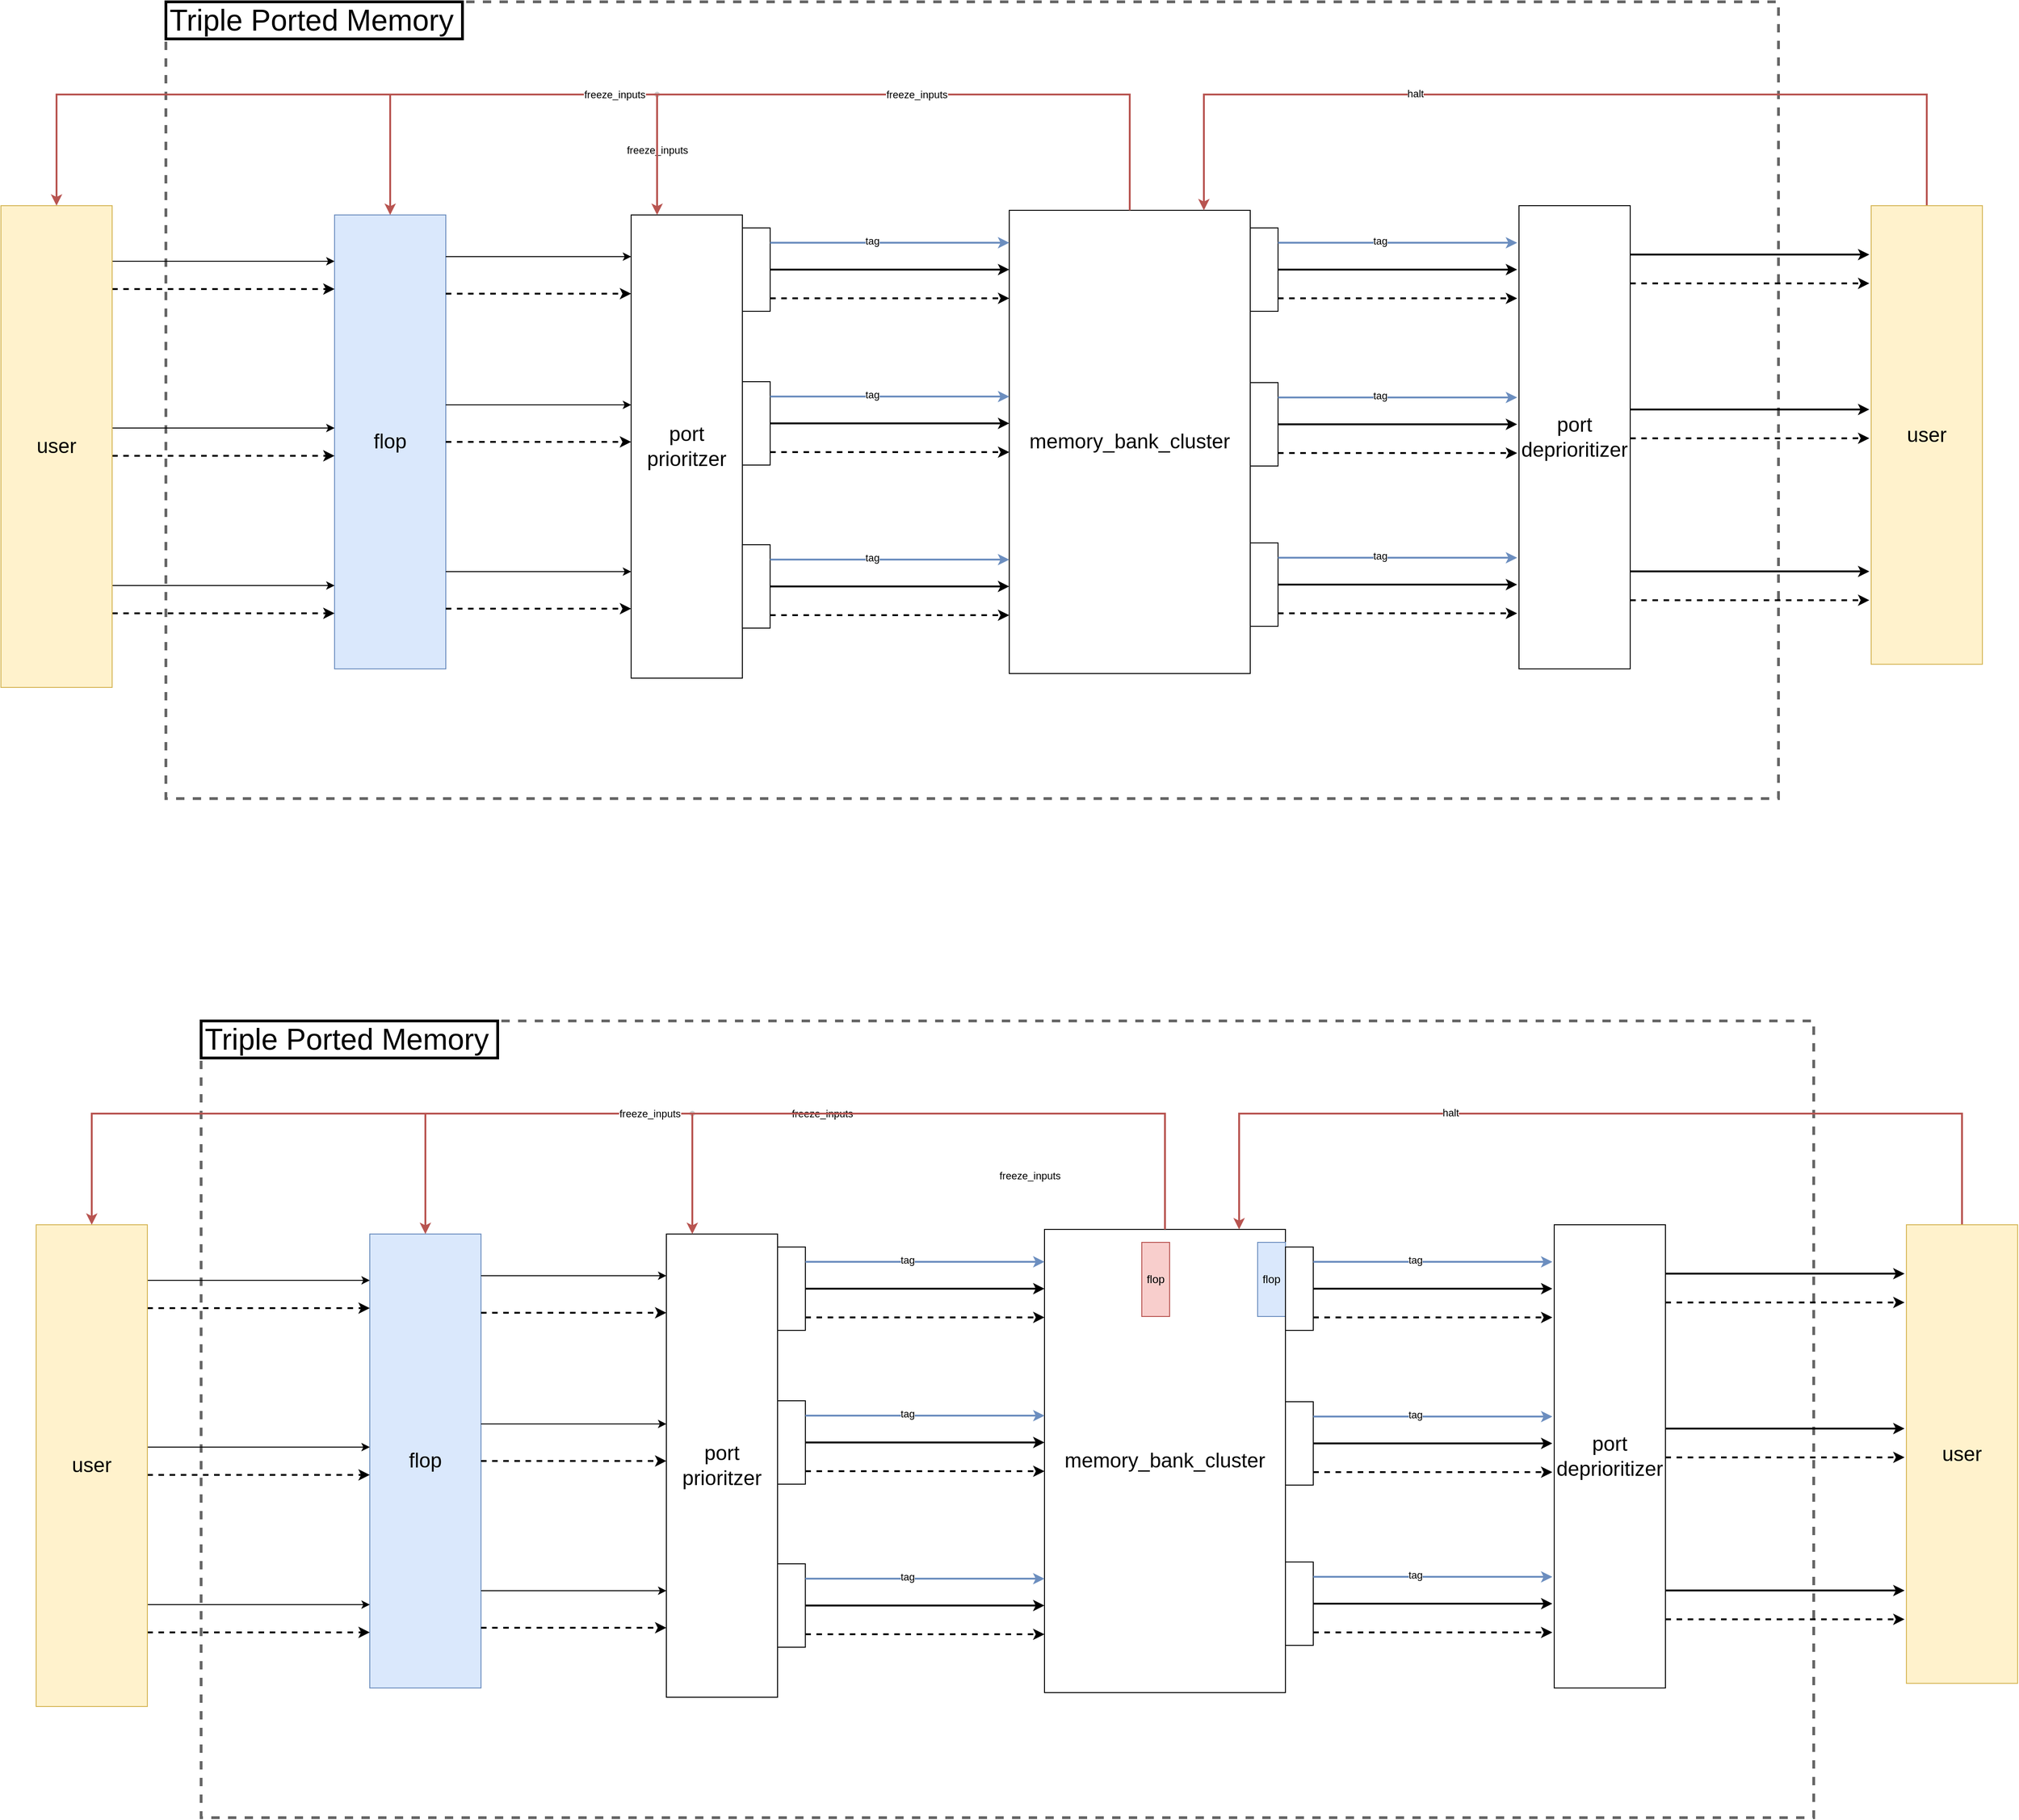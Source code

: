 <mxfile version="20.3.0" type="device" pages="2"><diagram id="c1gFH8iV0oVPel7ienGK" name="triple_ported_memory"><mxGraphModel dx="2181" dy="851" grid="1" gridSize="10" guides="1" tooltips="1" connect="1" arrows="1" fold="1" page="1" pageScale="1" pageWidth="850" pageHeight="1100" math="0" shadow="0"><root><mxCell id="0"/><mxCell id="1" parent="0"/><mxCell id="iXNE4pS8P24CQDf2xIfb-4" value="" style="rounded=0;whiteSpace=wrap;html=1;fillColor=none;fontColor=#333333;strokeColor=#666666;dashed=1;strokeWidth=3;" parent="1" vertex="1"><mxGeometry x="1840" y="1560" width="1740" height="860" as="geometry"/></mxCell><mxCell id="wSpSE_XfYaJ16PeXkSDY-1" value="&lt;font style=&quot;font-size: 22px;&quot;&gt;flop&lt;/font&gt;" style="rounded=0;whiteSpace=wrap;html=1;fillColor=#dae8fc;strokeColor=#6c8ebf;" parent="1" vertex="1"><mxGeometry x="2022" y="1790" width="120" height="490" as="geometry"/></mxCell><mxCell id="wSpSE_XfYaJ16PeXkSDY-2" value="" style="endArrow=classic;html=1;rounded=0;strokeWidth=1;jumpStyle=arc;edgeStyle=orthogonalEdgeStyle;" parent="1" target="wSpSE_XfYaJ16PeXkSDY-1" edge="1"><mxGeometry width="50" height="50" relative="1" as="geometry"><mxPoint x="1782" y="1840" as="sourcePoint"/><mxPoint x="1672" y="1790" as="targetPoint"/><Array as="points"><mxPoint x="1832" y="1840"/><mxPoint x="1832" y="1840"/></Array></mxGeometry></mxCell><mxCell id="wSpSE_XfYaJ16PeXkSDY-3" value="" style="endArrow=classic;html=1;rounded=0;strokeWidth=1;jumpStyle=arc;edgeStyle=orthogonalEdgeStyle;" parent="1" target="wSpSE_XfYaJ16PeXkSDY-1" edge="1"><mxGeometry width="50" height="50" relative="1" as="geometry"><mxPoint x="1782" y="2020" as="sourcePoint"/><mxPoint x="2032" y="1880" as="targetPoint"/><Array as="points"><mxPoint x="1892" y="2020"/><mxPoint x="1892" y="2020"/></Array></mxGeometry></mxCell><mxCell id="wSpSE_XfYaJ16PeXkSDY-4" value="" style="endArrow=classic;html=1;rounded=0;strokeWidth=1;jumpStyle=arc;edgeStyle=orthogonalEdgeStyle;" parent="1" target="wSpSE_XfYaJ16PeXkSDY-1" edge="1"><mxGeometry width="50" height="50" relative="1" as="geometry"><mxPoint x="1782" y="2190" as="sourcePoint"/><mxPoint x="2022" y="2190" as="targetPoint"/><Array as="points"><mxPoint x="1952" y="2190"/><mxPoint x="1952" y="2190"/></Array></mxGeometry></mxCell><mxCell id="wSpSE_XfYaJ16PeXkSDY-5" value="" style="endArrow=classic;html=1;rounded=0;strokeWidth=2;jumpStyle=arc;edgeStyle=orthogonalEdgeStyle;dashed=1;" parent="1" target="wSpSE_XfYaJ16PeXkSDY-1" edge="1"><mxGeometry width="50" height="50" relative="1" as="geometry"><mxPoint x="1782" y="2220" as="sourcePoint"/><mxPoint x="2032" y="2200" as="targetPoint"/><Array as="points"><mxPoint x="1872" y="2220"/><mxPoint x="1872" y="2220"/></Array></mxGeometry></mxCell><mxCell id="wSpSE_XfYaJ16PeXkSDY-6" value="" style="endArrow=classic;html=1;rounded=0;strokeWidth=2;jumpStyle=arc;edgeStyle=orthogonalEdgeStyle;dashed=1;" parent="1" target="wSpSE_XfYaJ16PeXkSDY-1" edge="1"><mxGeometry width="50" height="50" relative="1" as="geometry"><mxPoint x="1782" y="2050" as="sourcePoint"/><mxPoint x="2032" y="2230" as="targetPoint"/><Array as="points"><mxPoint x="1962" y="2050"/><mxPoint x="1962" y="2050"/></Array></mxGeometry></mxCell><mxCell id="wSpSE_XfYaJ16PeXkSDY-7" value="" style="endArrow=classic;html=1;rounded=0;strokeWidth=2;jumpStyle=arc;edgeStyle=orthogonalEdgeStyle;dashed=1;" parent="1" target="wSpSE_XfYaJ16PeXkSDY-1" edge="1"><mxGeometry width="50" height="50" relative="1" as="geometry"><mxPoint x="1782" y="1870" as="sourcePoint"/><mxPoint x="2032" y="2060" as="targetPoint"/><Array as="points"><mxPoint x="1912" y="1870"/><mxPoint x="1912" y="1870"/></Array></mxGeometry></mxCell><mxCell id="wSpSE_XfYaJ16PeXkSDY-8" value="&lt;font style=&quot;font-size: 22px;&quot;&gt;user&lt;/font&gt;" style="rounded=0;whiteSpace=wrap;html=1;fillColor=#fff2cc;strokeColor=#d6b656;" parent="1" vertex="1"><mxGeometry x="1662" y="1780" width="120" height="520" as="geometry"/></mxCell><mxCell id="wSpSE_XfYaJ16PeXkSDY-9" value="&lt;font style=&quot;font-size: 22px;&quot;&gt;port&lt;br&gt;prioritzer&lt;/font&gt;" style="rounded=0;html=1;whiteSpace=wrap;" parent="1" vertex="1"><mxGeometry x="2342" y="1790" width="120" height="500" as="geometry"/></mxCell><mxCell id="wSpSE_XfYaJ16PeXkSDY-10" value="" style="rounded=0;whiteSpace=wrap;html=1;fontFamily=Helvetica;fontSize=12;fontColor=default;align=center;strokeColor=default;strokeWidth=1;fillColor=default;" parent="1" vertex="1"><mxGeometry x="2462" y="1804" width="30" height="90" as="geometry"/></mxCell><mxCell id="wSpSE_XfYaJ16PeXkSDY-11" value="" style="endArrow=classic;html=1;rounded=0;strokeWidth=1;jumpStyle=arc;edgeStyle=orthogonalEdgeStyle;" parent="1" target="wSpSE_XfYaJ16PeXkSDY-9" edge="1"><mxGeometry width="50" height="50" relative="1" as="geometry"><mxPoint x="2142" y="1835" as="sourcePoint"/><mxPoint x="2032" y="1845" as="targetPoint"/><Array as="points"><mxPoint x="2270" y="1835"/><mxPoint x="2270" y="1835"/></Array></mxGeometry></mxCell><mxCell id="wSpSE_XfYaJ16PeXkSDY-12" value="" style="endArrow=classic;html=1;rounded=0;strokeWidth=2;jumpStyle=arc;edgeStyle=orthogonalEdgeStyle;dashed=1;" parent="1" target="wSpSE_XfYaJ16PeXkSDY-9" edge="1"><mxGeometry width="50" height="50" relative="1" as="geometry"><mxPoint x="2142" y="1875" as="sourcePoint"/><mxPoint x="2032" y="1875" as="targetPoint"/><Array as="points"><mxPoint x="2280" y="1875"/><mxPoint x="2280" y="1875"/></Array></mxGeometry></mxCell><mxCell id="wSpSE_XfYaJ16PeXkSDY-13" value="" style="endArrow=classic;html=1;rounded=0;strokeWidth=1;jumpStyle=arc;edgeStyle=orthogonalEdgeStyle;" parent="1" edge="1"><mxGeometry width="50" height="50" relative="1" as="geometry"><mxPoint x="2142" y="1994.999" as="sourcePoint"/><mxPoint x="2342" y="1994.999" as="targetPoint"/><Array as="points"><mxPoint x="2270" y="1994.94"/><mxPoint x="2270" y="1994.94"/></Array></mxGeometry></mxCell><mxCell id="wSpSE_XfYaJ16PeXkSDY-14" value="" style="endArrow=classic;html=1;rounded=0;strokeWidth=2;jumpStyle=arc;edgeStyle=orthogonalEdgeStyle;dashed=1;" parent="1" edge="1"><mxGeometry width="50" height="50" relative="1" as="geometry"><mxPoint x="2142" y="2034.999" as="sourcePoint"/><mxPoint x="2342" y="2034.999" as="targetPoint"/><Array as="points"><mxPoint x="2280" y="2034.94"/><mxPoint x="2280" y="2034.94"/></Array></mxGeometry></mxCell><mxCell id="wSpSE_XfYaJ16PeXkSDY-15" value="" style="endArrow=classic;html=1;rounded=0;strokeWidth=1;jumpStyle=arc;edgeStyle=orthogonalEdgeStyle;" parent="1" edge="1"><mxGeometry width="50" height="50" relative="1" as="geometry"><mxPoint x="2142" y="2174.999" as="sourcePoint"/><mxPoint x="2342" y="2174.999" as="targetPoint"/><Array as="points"><mxPoint x="2270" y="2174.94"/><mxPoint x="2270" y="2174.94"/></Array></mxGeometry></mxCell><mxCell id="wSpSE_XfYaJ16PeXkSDY-16" value="" style="endArrow=classic;html=1;rounded=0;strokeWidth=2;jumpStyle=arc;edgeStyle=orthogonalEdgeStyle;dashed=1;" parent="1" edge="1"><mxGeometry width="50" height="50" relative="1" as="geometry"><mxPoint x="2142" y="2214.999" as="sourcePoint"/><mxPoint x="2342" y="2214.999" as="targetPoint"/><Array as="points"><mxPoint x="2280" y="2214.94"/><mxPoint x="2280" y="2214.94"/></Array></mxGeometry></mxCell><mxCell id="wSpSE_XfYaJ16PeXkSDY-20" value="" style="endArrow=classic;html=1;rounded=0;fillColor=#f8cecc;strokeColor=#b85450;strokeWidth=2;edgeStyle=orthogonalEdgeStyle;exitDx=0;exitDy=0;startArrow=none;" parent="1" source="SNn2js6XyaOfrfiJPk5x-3" target="wSpSE_XfYaJ16PeXkSDY-1" edge="1"><mxGeometry width="50" height="50" relative="1" as="geometry"><mxPoint x="2890" y="1730" as="sourcePoint"/><mxPoint x="2520" y="1390" as="targetPoint"/><Array as="points"><mxPoint x="2082" y="1660"/></Array></mxGeometry></mxCell><mxCell id="wSpSE_XfYaJ16PeXkSDY-22" value="freeze_inputs" style="edgeLabel;html=1;align=center;verticalAlign=middle;resizable=0;points=[];" parent="wSpSE_XfYaJ16PeXkSDY-20" vertex="1" connectable="0"><mxGeometry x="0.063" y="2" relative="1" as="geometry"><mxPoint x="222" y="58" as="offset"/></mxGeometry></mxCell><mxCell id="wSpSE_XfYaJ16PeXkSDY-23" value="" style="endArrow=classic;html=1;rounded=0;strokeWidth=2;edgeStyle=orthogonalEdgeStyle;" parent="1" source="wSpSE_XfYaJ16PeXkSDY-10" target="wSpSE_XfYaJ16PeXkSDY-17" edge="1"><mxGeometry width="50" height="50" relative="1" as="geometry"><mxPoint x="2480" y="1500" as="sourcePoint"/><mxPoint x="2530" y="1450" as="targetPoint"/><Array as="points"><mxPoint x="2860" y="1850"/><mxPoint x="2860" y="1850"/></Array></mxGeometry></mxCell><mxCell id="wSpSE_XfYaJ16PeXkSDY-24" value="" style="group" parent="1" vertex="1" connectable="0"><mxGeometry x="2750" y="1785" width="260" height="500" as="geometry"/></mxCell><mxCell id="wSpSE_XfYaJ16PeXkSDY-17" value="&lt;font style=&quot;font-size: 22px;&quot;&gt;memory_bank_cluster&lt;/font&gt;" style="rounded=0;whiteSpace=wrap;html=1;" parent="wSpSE_XfYaJ16PeXkSDY-24" vertex="1"><mxGeometry width="260" height="500" as="geometry"/></mxCell><mxCell id="wSpSE_XfYaJ16PeXkSDY-25" value="" style="endArrow=classic;html=1;rounded=0;strokeWidth=2;edgeStyle=orthogonalEdgeStyle;fillColor=#dae8fc;strokeColor=#6c8ebf;" parent="1" source="wSpSE_XfYaJ16PeXkSDY-10" target="wSpSE_XfYaJ16PeXkSDY-17" edge="1"><mxGeometry width="50" height="50" relative="1" as="geometry"><mxPoint x="2640" y="1830" as="sourcePoint"/><mxPoint x="2690" y="1780" as="targetPoint"/><Array as="points"><mxPoint x="2590" y="1820"/><mxPoint x="2590" y="1820"/></Array></mxGeometry></mxCell><mxCell id="wSpSE_XfYaJ16PeXkSDY-26" value="tag" style="edgeLabel;html=1;align=center;verticalAlign=middle;resizable=0;points=[];" parent="wSpSE_XfYaJ16PeXkSDY-25" vertex="1" connectable="0"><mxGeometry x="-0.153" y="2" relative="1" as="geometry"><mxPoint as="offset"/></mxGeometry></mxCell><mxCell id="wSpSE_XfYaJ16PeXkSDY-27" value="" style="endArrow=classic;html=1;rounded=0;strokeWidth=2;dashed=1;edgeStyle=orthogonalEdgeStyle;" parent="1" source="wSpSE_XfYaJ16PeXkSDY-10" target="wSpSE_XfYaJ16PeXkSDY-17" edge="1"><mxGeometry width="50" height="50" relative="1" as="geometry"><mxPoint x="2630" y="1570" as="sourcePoint"/><mxPoint x="2680" y="1520" as="targetPoint"/><Array as="points"><mxPoint x="2620" y="1880"/><mxPoint x="2620" y="1880"/></Array></mxGeometry></mxCell><mxCell id="wSpSE_XfYaJ16PeXkSDY-28" value="" style="rounded=0;whiteSpace=wrap;html=1;fontFamily=Helvetica;fontSize=12;fontColor=default;align=center;strokeColor=default;strokeWidth=1;fillColor=default;" parent="1" vertex="1"><mxGeometry x="2462" y="1970" width="30" height="90" as="geometry"/></mxCell><mxCell id="wSpSE_XfYaJ16PeXkSDY-29" value="" style="endArrow=classic;html=1;rounded=0;strokeWidth=2;edgeStyle=orthogonalEdgeStyle;" parent="1" source="wSpSE_XfYaJ16PeXkSDY-28" edge="1"><mxGeometry width="50" height="50" relative="1" as="geometry"><mxPoint x="2480" y="1666" as="sourcePoint"/><mxPoint x="2750" y="2015" as="targetPoint"/><Array as="points"><mxPoint x="2720" y="2015"/><mxPoint x="2720" y="2015"/></Array></mxGeometry></mxCell><mxCell id="wSpSE_XfYaJ16PeXkSDY-30" value="" style="endArrow=classic;html=1;rounded=0;strokeWidth=2;edgeStyle=orthogonalEdgeStyle;fillColor=#dae8fc;strokeColor=#6c8ebf;" parent="1" source="wSpSE_XfYaJ16PeXkSDY-28" edge="1"><mxGeometry width="50" height="50" relative="1" as="geometry"><mxPoint x="2640" y="1996" as="sourcePoint"/><mxPoint x="2750" y="1986.059" as="targetPoint"/><Array as="points"><mxPoint x="2590" y="1986"/><mxPoint x="2590" y="1986"/></Array></mxGeometry></mxCell><mxCell id="wSpSE_XfYaJ16PeXkSDY-31" value="tag" style="edgeLabel;html=1;align=center;verticalAlign=middle;resizable=0;points=[];" parent="wSpSE_XfYaJ16PeXkSDY-30" vertex="1" connectable="0"><mxGeometry x="-0.153" y="2" relative="1" as="geometry"><mxPoint as="offset"/></mxGeometry></mxCell><mxCell id="wSpSE_XfYaJ16PeXkSDY-32" value="" style="endArrow=classic;html=1;rounded=0;strokeWidth=2;dashed=1;edgeStyle=orthogonalEdgeStyle;" parent="1" source="wSpSE_XfYaJ16PeXkSDY-28" edge="1"><mxGeometry width="50" height="50" relative="1" as="geometry"><mxPoint x="2630" y="1736" as="sourcePoint"/><mxPoint x="2750" y="2046.059" as="targetPoint"/><Array as="points"><mxPoint x="2620" y="2046"/><mxPoint x="2620" y="2046"/></Array></mxGeometry></mxCell><mxCell id="wSpSE_XfYaJ16PeXkSDY-33" value="" style="rounded=0;whiteSpace=wrap;html=1;fontFamily=Helvetica;fontSize=12;fontColor=default;align=center;strokeColor=default;strokeWidth=1;fillColor=default;" parent="1" vertex="1"><mxGeometry x="2461.94" y="2146" width="30" height="90" as="geometry"/></mxCell><mxCell id="wSpSE_XfYaJ16PeXkSDY-34" value="" style="endArrow=classic;html=1;rounded=0;strokeWidth=2;edgeStyle=orthogonalEdgeStyle;" parent="1" source="wSpSE_XfYaJ16PeXkSDY-33" edge="1"><mxGeometry width="50" height="50" relative="1" as="geometry"><mxPoint x="2479.94" y="1842" as="sourcePoint"/><mxPoint x="2749.94" y="2191" as="targetPoint"/><Array as="points"><mxPoint x="2730" y="2191"/><mxPoint x="2730" y="2191"/></Array></mxGeometry></mxCell><mxCell id="wSpSE_XfYaJ16PeXkSDY-35" value="" style="endArrow=classic;html=1;rounded=0;strokeWidth=2;edgeStyle=orthogonalEdgeStyle;fillColor=#dae8fc;strokeColor=#6c8ebf;" parent="1" source="wSpSE_XfYaJ16PeXkSDY-33" edge="1"><mxGeometry width="50" height="50" relative="1" as="geometry"><mxPoint x="2639.94" y="2172" as="sourcePoint"/><mxPoint x="2749.94" y="2162.059" as="targetPoint"/><Array as="points"><mxPoint x="2589.94" y="2162"/><mxPoint x="2589.94" y="2162"/></Array></mxGeometry></mxCell><mxCell id="wSpSE_XfYaJ16PeXkSDY-36" value="tag" style="edgeLabel;html=1;align=center;verticalAlign=middle;resizable=0;points=[];" parent="wSpSE_XfYaJ16PeXkSDY-35" vertex="1" connectable="0"><mxGeometry x="-0.153" y="2" relative="1" as="geometry"><mxPoint as="offset"/></mxGeometry></mxCell><mxCell id="wSpSE_XfYaJ16PeXkSDY-37" value="" style="endArrow=classic;html=1;rounded=0;strokeWidth=2;dashed=1;edgeStyle=orthogonalEdgeStyle;" parent="1" source="wSpSE_XfYaJ16PeXkSDY-33" edge="1"><mxGeometry width="50" height="50" relative="1" as="geometry"><mxPoint x="2629.94" y="1912" as="sourcePoint"/><mxPoint x="2749.94" y="2222.059" as="targetPoint"/><Array as="points"><mxPoint x="2619.94" y="2222"/><mxPoint x="2619.94" y="2222"/></Array></mxGeometry></mxCell><mxCell id="WV346I0m5UJWP5WlLSsL-1" value="" style="rounded=0;whiteSpace=wrap;html=1;fontFamily=Helvetica;fontSize=12;fontColor=default;align=center;strokeColor=default;strokeWidth=1;fillColor=default;" parent="1" vertex="1"><mxGeometry x="3010" y="1804" width="30" height="90" as="geometry"/></mxCell><mxCell id="WV346I0m5UJWP5WlLSsL-2" value="" style="endArrow=classic;html=1;rounded=0;strokeWidth=2;edgeStyle=orthogonalEdgeStyle;" parent="1" source="WV346I0m5UJWP5WlLSsL-1" edge="1"><mxGeometry width="50" height="50" relative="1" as="geometry"><mxPoint x="3028" y="1500" as="sourcePoint"/><mxPoint x="3298" y="1849" as="targetPoint"/><Array as="points"><mxPoint x="3260" y="1849"/><mxPoint x="3260" y="1849"/></Array></mxGeometry></mxCell><mxCell id="WV346I0m5UJWP5WlLSsL-3" value="" style="endArrow=classic;html=1;rounded=0;strokeWidth=2;edgeStyle=orthogonalEdgeStyle;fillColor=#dae8fc;strokeColor=#6c8ebf;" parent="1" source="WV346I0m5UJWP5WlLSsL-1" edge="1"><mxGeometry width="50" height="50" relative="1" as="geometry"><mxPoint x="3188" y="1830" as="sourcePoint"/><mxPoint x="3298" y="1820.059" as="targetPoint"/><Array as="points"><mxPoint x="3138" y="1820"/><mxPoint x="3138" y="1820"/></Array></mxGeometry></mxCell><mxCell id="WV346I0m5UJWP5WlLSsL-4" value="tag" style="edgeLabel;html=1;align=center;verticalAlign=middle;resizable=0;points=[];" parent="WV346I0m5UJWP5WlLSsL-3" vertex="1" connectable="0"><mxGeometry x="-0.153" y="2" relative="1" as="geometry"><mxPoint as="offset"/></mxGeometry></mxCell><mxCell id="WV346I0m5UJWP5WlLSsL-5" value="" style="endArrow=classic;html=1;rounded=0;strokeWidth=2;dashed=1;edgeStyle=orthogonalEdgeStyle;" parent="1" source="WV346I0m5UJWP5WlLSsL-1" edge="1"><mxGeometry width="50" height="50" relative="1" as="geometry"><mxPoint x="3178" y="1570" as="sourcePoint"/><mxPoint x="3298" y="1880.059" as="targetPoint"/><Array as="points"><mxPoint x="3168" y="1880"/><mxPoint x="3168" y="1880"/></Array></mxGeometry></mxCell><mxCell id="WV346I0m5UJWP5WlLSsL-6" value="" style="rounded=0;whiteSpace=wrap;html=1;fontFamily=Helvetica;fontSize=12;fontColor=default;align=center;strokeColor=default;strokeWidth=1;fillColor=default;" parent="1" vertex="1"><mxGeometry x="3010" y="1971" width="30" height="90" as="geometry"/></mxCell><mxCell id="WV346I0m5UJWP5WlLSsL-7" value="" style="endArrow=classic;html=1;rounded=0;strokeWidth=2;edgeStyle=orthogonalEdgeStyle;" parent="1" source="WV346I0m5UJWP5WlLSsL-6" edge="1"><mxGeometry width="50" height="50" relative="1" as="geometry"><mxPoint x="3028" y="1667" as="sourcePoint"/><mxPoint x="3298" y="2016" as="targetPoint"/><Array as="points"><mxPoint x="3260" y="2016"/><mxPoint x="3260" y="2016"/></Array></mxGeometry></mxCell><mxCell id="WV346I0m5UJWP5WlLSsL-8" value="" style="endArrow=classic;html=1;rounded=0;strokeWidth=2;edgeStyle=orthogonalEdgeStyle;fillColor=#dae8fc;strokeColor=#6c8ebf;" parent="1" source="WV346I0m5UJWP5WlLSsL-6" edge="1"><mxGeometry width="50" height="50" relative="1" as="geometry"><mxPoint x="3188" y="1997" as="sourcePoint"/><mxPoint x="3298" y="1987.059" as="targetPoint"/><Array as="points"><mxPoint x="3138" y="1987"/><mxPoint x="3138" y="1987"/></Array></mxGeometry></mxCell><mxCell id="WV346I0m5UJWP5WlLSsL-9" value="tag" style="edgeLabel;html=1;align=center;verticalAlign=middle;resizable=0;points=[];" parent="WV346I0m5UJWP5WlLSsL-8" vertex="1" connectable="0"><mxGeometry x="-0.153" y="2" relative="1" as="geometry"><mxPoint as="offset"/></mxGeometry></mxCell><mxCell id="WV346I0m5UJWP5WlLSsL-10" value="" style="endArrow=classic;html=1;rounded=0;strokeWidth=2;dashed=1;edgeStyle=orthogonalEdgeStyle;" parent="1" source="WV346I0m5UJWP5WlLSsL-6" edge="1"><mxGeometry width="50" height="50" relative="1" as="geometry"><mxPoint x="3178" y="1737" as="sourcePoint"/><mxPoint x="3298" y="2047.059" as="targetPoint"/><Array as="points"><mxPoint x="3168" y="2047"/><mxPoint x="3168" y="2047"/></Array></mxGeometry></mxCell><mxCell id="WV346I0m5UJWP5WlLSsL-12" value="" style="rounded=0;whiteSpace=wrap;html=1;fontFamily=Helvetica;fontSize=12;fontColor=default;align=center;strokeColor=default;strokeWidth=1;fillColor=default;" parent="1" vertex="1"><mxGeometry x="3010" y="2144" width="30" height="90" as="geometry"/></mxCell><mxCell id="WV346I0m5UJWP5WlLSsL-13" value="" style="endArrow=classic;html=1;rounded=0;strokeWidth=2;edgeStyle=orthogonalEdgeStyle;" parent="1" source="WV346I0m5UJWP5WlLSsL-12" edge="1"><mxGeometry width="50" height="50" relative="1" as="geometry"><mxPoint x="3028" y="1840" as="sourcePoint"/><mxPoint x="3298" y="2189" as="targetPoint"/><Array as="points"><mxPoint x="3260" y="2189"/><mxPoint x="3260" y="2189"/></Array></mxGeometry></mxCell><mxCell id="WV346I0m5UJWP5WlLSsL-14" value="" style="endArrow=classic;html=1;rounded=0;strokeWidth=2;edgeStyle=orthogonalEdgeStyle;fillColor=#dae8fc;strokeColor=#6c8ebf;" parent="1" source="WV346I0m5UJWP5WlLSsL-12" edge="1"><mxGeometry width="50" height="50" relative="1" as="geometry"><mxPoint x="3188" y="2170" as="sourcePoint"/><mxPoint x="3298" y="2160.059" as="targetPoint"/><Array as="points"><mxPoint x="3138" y="2160"/><mxPoint x="3138" y="2160"/></Array></mxGeometry></mxCell><mxCell id="WV346I0m5UJWP5WlLSsL-15" value="tag" style="edgeLabel;html=1;align=center;verticalAlign=middle;resizable=0;points=[];" parent="WV346I0m5UJWP5WlLSsL-14" vertex="1" connectable="0"><mxGeometry x="-0.153" y="2" relative="1" as="geometry"><mxPoint as="offset"/></mxGeometry></mxCell><mxCell id="WV346I0m5UJWP5WlLSsL-16" value="" style="endArrow=classic;html=1;rounded=0;strokeWidth=2;dashed=1;edgeStyle=orthogonalEdgeStyle;" parent="1" source="WV346I0m5UJWP5WlLSsL-12" edge="1"><mxGeometry width="50" height="50" relative="1" as="geometry"><mxPoint x="3178" y="1910" as="sourcePoint"/><mxPoint x="3298" y="2220.059" as="targetPoint"/><Array as="points"><mxPoint x="3168" y="2220"/><mxPoint x="3168" y="2220"/></Array></mxGeometry></mxCell><mxCell id="WV346I0m5UJWP5WlLSsL-17" value="&lt;font style=&quot;font-size: 22px;&quot;&gt;port&lt;br&gt;deprioritizer&lt;/font&gt;" style="rounded=0;whiteSpace=wrap;html=1;" parent="1" vertex="1"><mxGeometry x="3300" y="1780" width="120" height="500" as="geometry"/></mxCell><mxCell id="WV346I0m5UJWP5WlLSsL-18" value="" style="endArrow=classic;html=1;rounded=0;strokeWidth=2;edgeStyle=orthogonalEdgeStyle;" parent="1" edge="1"><mxGeometry width="50" height="50" relative="1" as="geometry"><mxPoint x="3420" y="1832.8" as="sourcePoint"/><mxPoint x="3678" y="1832.8" as="targetPoint"/><Array as="points"><mxPoint x="3640" y="1832.8"/><mxPoint x="3640" y="1832.8"/></Array></mxGeometry></mxCell><mxCell id="WV346I0m5UJWP5WlLSsL-19" value="" style="endArrow=classic;html=1;rounded=0;strokeWidth=2;dashed=1;edgeStyle=orthogonalEdgeStyle;" parent="1" edge="1"><mxGeometry width="50" height="50" relative="1" as="geometry"><mxPoint x="3420" y="1863.867" as="sourcePoint"/><mxPoint x="3678" y="1863.859" as="targetPoint"/><Array as="points"><mxPoint x="3548" y="1863.8"/><mxPoint x="3548" y="1863.8"/></Array></mxGeometry></mxCell><mxCell id="WV346I0m5UJWP5WlLSsL-20" value="" style="endArrow=classic;html=1;rounded=0;strokeWidth=2;edgeStyle=orthogonalEdgeStyle;" parent="1" edge="1"><mxGeometry width="50" height="50" relative="1" as="geometry"><mxPoint x="3420" y="2000.0" as="sourcePoint"/><mxPoint x="3678" y="2000.0" as="targetPoint"/><Array as="points"><mxPoint x="3640" y="2000"/><mxPoint x="3640" y="2000"/></Array></mxGeometry></mxCell><mxCell id="WV346I0m5UJWP5WlLSsL-21" value="" style="endArrow=classic;html=1;rounded=0;strokeWidth=2;dashed=1;edgeStyle=orthogonalEdgeStyle;" parent="1" edge="1"><mxGeometry width="50" height="50" relative="1" as="geometry"><mxPoint x="3420" y="2031.067" as="sourcePoint"/><mxPoint x="3678" y="2031.059" as="targetPoint"/><Array as="points"><mxPoint x="3548" y="2031"/><mxPoint x="3548" y="2031"/></Array></mxGeometry></mxCell><mxCell id="WV346I0m5UJWP5WlLSsL-22" value="" style="endArrow=classic;html=1;rounded=0;strokeWidth=2;edgeStyle=orthogonalEdgeStyle;" parent="1" edge="1"><mxGeometry width="50" height="50" relative="1" as="geometry"><mxPoint x="3420" y="2174.8" as="sourcePoint"/><mxPoint x="3678" y="2174.8" as="targetPoint"/><Array as="points"><mxPoint x="3640" y="2174.8"/><mxPoint x="3640" y="2174.8"/></Array></mxGeometry></mxCell><mxCell id="WV346I0m5UJWP5WlLSsL-23" value="" style="endArrow=classic;html=1;rounded=0;strokeWidth=2;dashed=1;edgeStyle=orthogonalEdgeStyle;" parent="1" edge="1"><mxGeometry width="50" height="50" relative="1" as="geometry"><mxPoint x="3420" y="2205.867" as="sourcePoint"/><mxPoint x="3678" y="2205.859" as="targetPoint"/><Array as="points"><mxPoint x="3548" y="2205.8"/><mxPoint x="3548" y="2205.8"/></Array></mxGeometry></mxCell><mxCell id="SNn2js6XyaOfrfiJPk5x-1" value="" style="endArrow=classic;html=1;rounded=0;strokeWidth=2;fillColor=#f8cecc;strokeColor=#b85450;edgeStyle=orthogonalEdgeStyle;" parent="1" source="iXNE4pS8P24CQDf2xIfb-1" target="wSpSE_XfYaJ16PeXkSDY-17" edge="1"><mxGeometry width="50" height="50" relative="1" as="geometry"><mxPoint x="3520" y="1660" as="sourcePoint"/><mxPoint x="3650" y="1460" as="targetPoint"/><Array as="points"><mxPoint x="3740" y="1660"/><mxPoint x="2960" y="1660"/></Array></mxGeometry></mxCell><mxCell id="SNn2js6XyaOfrfiJPk5x-2" value="halt" style="edgeLabel;html=1;align=center;verticalAlign=middle;resizable=0;points=[];" parent="SNn2js6XyaOfrfiJPk5x-1" vertex="1" connectable="0"><mxGeometry x="0.311" y="-1" relative="1" as="geometry"><mxPoint as="offset"/></mxGeometry></mxCell><mxCell id="SNn2js6XyaOfrfiJPk5x-3" value="" style="shape=waypoint;sketch=0;fillStyle=solid;size=6;pointerEvents=1;points=[];fillColor=none;resizable=0;rotatable=0;perimeter=centerPerimeter;snapToPoint=1;strokeColor=#CCCCCC;strokeWidth=1;" parent="1" vertex="1"><mxGeometry x="2350" y="1640" width="40" height="40" as="geometry"/></mxCell><mxCell id="SNn2js6XyaOfrfiJPk5x-4" value="" style="endArrow=none;html=1;rounded=0;fillColor=#f8cecc;strokeColor=#b85450;strokeWidth=2;edgeStyle=orthogonalEdgeStyle;exitX=0.5;exitY=0;exitDx=0;exitDy=0;" parent="1" source="wSpSE_XfYaJ16PeXkSDY-17" target="SNn2js6XyaOfrfiJPk5x-3" edge="1"><mxGeometry width="50" height="50" relative="1" as="geometry"><mxPoint x="2880.0" y="1785.0" as="sourcePoint"/><mxPoint x="2082.111" y="1790.0" as="targetPoint"/><Array as="points"><mxPoint x="2880" y="1660"/></Array></mxGeometry></mxCell><mxCell id="SNn2js6XyaOfrfiJPk5x-6" value="" style="endArrow=classic;html=1;rounded=0;fillColor=#f8cecc;strokeColor=#b85450;strokeWidth=2;edgeStyle=orthogonalEdgeStyle;startArrow=none;" parent="1" source="SNn2js6XyaOfrfiJPk5x-3" target="wSpSE_XfYaJ16PeXkSDY-9" edge="1"><mxGeometry width="50" height="50" relative="1" as="geometry"><mxPoint x="2380" y="1670" as="sourcePoint"/><mxPoint x="2092" y="1800" as="targetPoint"/><Array as="points"><mxPoint x="2370" y="1740"/><mxPoint x="2370" y="1740"/></Array></mxGeometry></mxCell><mxCell id="SNn2js6XyaOfrfiJPk5x-7" value="freeze_inputs" style="edgeLabel;html=1;align=center;verticalAlign=middle;resizable=0;points=[];" parent="SNn2js6XyaOfrfiJPk5x-6" vertex="1" connectable="0"><mxGeometry x="0.063" y="2" relative="1" as="geometry"><mxPoint x="278" y="-69" as="offset"/></mxGeometry></mxCell><mxCell id="iXNE4pS8P24CQDf2xIfb-1" value="&lt;font style=&quot;font-size: 22px;&quot;&gt;user&lt;/font&gt;" style="rounded=0;whiteSpace=wrap;html=1;fillColor=#fff2cc;strokeColor=#d6b656;" parent="1" vertex="1"><mxGeometry x="3680" y="1780" width="120" height="495" as="geometry"/></mxCell><mxCell id="iXNE4pS8P24CQDf2xIfb-2" value="" style="endArrow=classic;html=1;rounded=0;fillColor=#f8cecc;strokeColor=#b85450;strokeWidth=2;edgeStyle=orthogonalEdgeStyle;startArrow=none;" parent="1" source="SNn2js6XyaOfrfiJPk5x-3" target="wSpSE_XfYaJ16PeXkSDY-8" edge="1"><mxGeometry width="50" height="50" relative="1" as="geometry"><mxPoint x="2380" y="1670" as="sourcePoint"/><mxPoint x="2092" y="1800" as="targetPoint"/><Array as="points"><mxPoint x="1722" y="1660"/></Array></mxGeometry></mxCell><mxCell id="iXNE4pS8P24CQDf2xIfb-3" value="freeze_inputs" style="edgeLabel;html=1;align=center;verticalAlign=middle;resizable=0;points=[];" parent="iXNE4pS8P24CQDf2xIfb-2" vertex="1" connectable="0"><mxGeometry x="0.063" y="2" relative="1" as="geometry"><mxPoint x="362" y="-2" as="offset"/></mxGeometry></mxCell><mxCell id="iXNE4pS8P24CQDf2xIfb-5" value="Triple Ported Memory" style="text;html=1;strokeColor=default;fillColor=none;align=left;verticalAlign=middle;whiteSpace=wrap;rounded=0;strokeWidth=3;fontSize=32;spacing=4;" parent="1" vertex="1"><mxGeometry x="1840" y="1560" width="320" height="40" as="geometry"/></mxCell><mxCell id="guacgTQQvw8Z9JEmXTSq-2" value="" style="rounded=0;whiteSpace=wrap;html=1;fillColor=none;fontColor=#333333;strokeColor=#666666;dashed=1;strokeWidth=3;" parent="1" vertex="1"><mxGeometry x="1878" y="2660" width="1740" height="860" as="geometry"/></mxCell><mxCell id="guacgTQQvw8Z9JEmXTSq-3" value="&lt;font style=&quot;font-size: 22px;&quot;&gt;flop&lt;/font&gt;" style="rounded=0;whiteSpace=wrap;html=1;fillColor=#dae8fc;strokeColor=#6c8ebf;" parent="1" vertex="1"><mxGeometry x="2060" y="2890" width="120" height="490" as="geometry"/></mxCell><mxCell id="guacgTQQvw8Z9JEmXTSq-4" value="" style="endArrow=classic;html=1;rounded=0;strokeWidth=1;jumpStyle=arc;edgeStyle=orthogonalEdgeStyle;" parent="1" target="guacgTQQvw8Z9JEmXTSq-3" edge="1"><mxGeometry width="50" height="50" relative="1" as="geometry"><mxPoint x="1820" y="2940" as="sourcePoint"/><mxPoint x="1710" y="2890" as="targetPoint"/><Array as="points"><mxPoint x="1870" y="2940"/><mxPoint x="1870" y="2940"/></Array></mxGeometry></mxCell><mxCell id="guacgTQQvw8Z9JEmXTSq-5" value="" style="endArrow=classic;html=1;rounded=0;strokeWidth=1;jumpStyle=arc;edgeStyle=orthogonalEdgeStyle;" parent="1" target="guacgTQQvw8Z9JEmXTSq-3" edge="1"><mxGeometry width="50" height="50" relative="1" as="geometry"><mxPoint x="1820" y="3120" as="sourcePoint"/><mxPoint x="2070" y="2980" as="targetPoint"/><Array as="points"><mxPoint x="1930" y="3120"/><mxPoint x="1930" y="3120"/></Array></mxGeometry></mxCell><mxCell id="guacgTQQvw8Z9JEmXTSq-6" value="" style="endArrow=classic;html=1;rounded=0;strokeWidth=1;jumpStyle=arc;edgeStyle=orthogonalEdgeStyle;" parent="1" target="guacgTQQvw8Z9JEmXTSq-3" edge="1"><mxGeometry width="50" height="50" relative="1" as="geometry"><mxPoint x="1820" y="3290" as="sourcePoint"/><mxPoint x="2060" y="3290" as="targetPoint"/><Array as="points"><mxPoint x="1990" y="3290"/><mxPoint x="1990" y="3290"/></Array></mxGeometry></mxCell><mxCell id="guacgTQQvw8Z9JEmXTSq-7" value="" style="endArrow=classic;html=1;rounded=0;strokeWidth=2;jumpStyle=arc;edgeStyle=orthogonalEdgeStyle;dashed=1;" parent="1" target="guacgTQQvw8Z9JEmXTSq-3" edge="1"><mxGeometry width="50" height="50" relative="1" as="geometry"><mxPoint x="1820" y="3320" as="sourcePoint"/><mxPoint x="2070" y="3300" as="targetPoint"/><Array as="points"><mxPoint x="1910" y="3320"/><mxPoint x="1910" y="3320"/></Array></mxGeometry></mxCell><mxCell id="guacgTQQvw8Z9JEmXTSq-8" value="" style="endArrow=classic;html=1;rounded=0;strokeWidth=2;jumpStyle=arc;edgeStyle=orthogonalEdgeStyle;dashed=1;" parent="1" target="guacgTQQvw8Z9JEmXTSq-3" edge="1"><mxGeometry width="50" height="50" relative="1" as="geometry"><mxPoint x="1820" y="3150" as="sourcePoint"/><mxPoint x="2070" y="3330" as="targetPoint"/><Array as="points"><mxPoint x="2000" y="3150"/><mxPoint x="2000" y="3150"/></Array></mxGeometry></mxCell><mxCell id="guacgTQQvw8Z9JEmXTSq-9" value="" style="endArrow=classic;html=1;rounded=0;strokeWidth=2;jumpStyle=arc;edgeStyle=orthogonalEdgeStyle;dashed=1;" parent="1" target="guacgTQQvw8Z9JEmXTSq-3" edge="1"><mxGeometry width="50" height="50" relative="1" as="geometry"><mxPoint x="1820" y="2970" as="sourcePoint"/><mxPoint x="2070" y="3160" as="targetPoint"/><Array as="points"><mxPoint x="1950" y="2970"/><mxPoint x="1950" y="2970"/></Array></mxGeometry></mxCell><mxCell id="guacgTQQvw8Z9JEmXTSq-10" value="&lt;font style=&quot;font-size: 22px;&quot;&gt;user&lt;/font&gt;" style="rounded=0;whiteSpace=wrap;html=1;fillColor=#fff2cc;strokeColor=#d6b656;" parent="1" vertex="1"><mxGeometry x="1700" y="2880" width="120" height="520" as="geometry"/></mxCell><mxCell id="guacgTQQvw8Z9JEmXTSq-11" value="&lt;font style=&quot;font-size: 22px;&quot;&gt;port&lt;br&gt;prioritzer&lt;/font&gt;" style="rounded=0;html=1;whiteSpace=wrap;" parent="1" vertex="1"><mxGeometry x="2380" y="2890" width="120" height="500" as="geometry"/></mxCell><mxCell id="guacgTQQvw8Z9JEmXTSq-12" value="" style="rounded=0;whiteSpace=wrap;html=1;fontFamily=Helvetica;fontSize=12;fontColor=default;align=center;strokeColor=default;strokeWidth=1;fillColor=default;" parent="1" vertex="1"><mxGeometry x="2500" y="2904" width="30" height="90" as="geometry"/></mxCell><mxCell id="guacgTQQvw8Z9JEmXTSq-13" value="" style="endArrow=classic;html=1;rounded=0;strokeWidth=1;jumpStyle=arc;edgeStyle=orthogonalEdgeStyle;" parent="1" target="guacgTQQvw8Z9JEmXTSq-11" edge="1"><mxGeometry width="50" height="50" relative="1" as="geometry"><mxPoint x="2180" y="2935" as="sourcePoint"/><mxPoint x="2070" y="2945" as="targetPoint"/><Array as="points"><mxPoint x="2308" y="2935"/><mxPoint x="2308" y="2935"/></Array></mxGeometry></mxCell><mxCell id="guacgTQQvw8Z9JEmXTSq-14" value="" style="endArrow=classic;html=1;rounded=0;strokeWidth=2;jumpStyle=arc;edgeStyle=orthogonalEdgeStyle;dashed=1;" parent="1" target="guacgTQQvw8Z9JEmXTSq-11" edge="1"><mxGeometry width="50" height="50" relative="1" as="geometry"><mxPoint x="2180" y="2975" as="sourcePoint"/><mxPoint x="2070" y="2975" as="targetPoint"/><Array as="points"><mxPoint x="2318" y="2975"/><mxPoint x="2318" y="2975"/></Array></mxGeometry></mxCell><mxCell id="guacgTQQvw8Z9JEmXTSq-15" value="" style="endArrow=classic;html=1;rounded=0;strokeWidth=1;jumpStyle=arc;edgeStyle=orthogonalEdgeStyle;" parent="1" edge="1"><mxGeometry width="50" height="50" relative="1" as="geometry"><mxPoint x="2180" y="3094.999" as="sourcePoint"/><mxPoint x="2380" y="3094.999" as="targetPoint"/><Array as="points"><mxPoint x="2308" y="3094.94"/><mxPoint x="2308" y="3094.94"/></Array></mxGeometry></mxCell><mxCell id="guacgTQQvw8Z9JEmXTSq-16" value="" style="endArrow=classic;html=1;rounded=0;strokeWidth=2;jumpStyle=arc;edgeStyle=orthogonalEdgeStyle;dashed=1;" parent="1" edge="1"><mxGeometry width="50" height="50" relative="1" as="geometry"><mxPoint x="2180" y="3134.999" as="sourcePoint"/><mxPoint x="2380" y="3134.999" as="targetPoint"/><Array as="points"><mxPoint x="2318" y="3134.94"/><mxPoint x="2318" y="3134.94"/></Array></mxGeometry></mxCell><mxCell id="guacgTQQvw8Z9JEmXTSq-17" value="" style="endArrow=classic;html=1;rounded=0;strokeWidth=1;jumpStyle=arc;edgeStyle=orthogonalEdgeStyle;" parent="1" edge="1"><mxGeometry width="50" height="50" relative="1" as="geometry"><mxPoint x="2180" y="3274.999" as="sourcePoint"/><mxPoint x="2380" y="3274.999" as="targetPoint"/><Array as="points"><mxPoint x="2308" y="3274.94"/><mxPoint x="2308" y="3274.94"/></Array></mxGeometry></mxCell><mxCell id="guacgTQQvw8Z9JEmXTSq-18" value="" style="endArrow=classic;html=1;rounded=0;strokeWidth=2;jumpStyle=arc;edgeStyle=orthogonalEdgeStyle;dashed=1;" parent="1" edge="1"><mxGeometry width="50" height="50" relative="1" as="geometry"><mxPoint x="2180" y="3314.999" as="sourcePoint"/><mxPoint x="2380" y="3314.999" as="targetPoint"/><Array as="points"><mxPoint x="2318" y="3314.94"/><mxPoint x="2318" y="3314.94"/></Array></mxGeometry></mxCell><mxCell id="guacgTQQvw8Z9JEmXTSq-19" value="" style="endArrow=classic;html=1;rounded=0;fillColor=#f8cecc;strokeColor=#b85450;strokeWidth=2;edgeStyle=orthogonalEdgeStyle;exitDx=0;exitDy=0;startArrow=none;" parent="1" source="guacgTQQvw8Z9JEmXTSq-63" target="guacgTQQvw8Z9JEmXTSq-3" edge="1"><mxGeometry width="50" height="50" relative="1" as="geometry"><mxPoint x="2928" y="2830" as="sourcePoint"/><mxPoint x="2558" y="2490" as="targetPoint"/><Array as="points"><mxPoint x="2120" y="2760"/></Array></mxGeometry></mxCell><mxCell id="guacgTQQvw8Z9JEmXTSq-20" value="freeze_inputs" style="edgeLabel;html=1;align=center;verticalAlign=middle;resizable=0;points=[];" parent="guacgTQQvw8Z9JEmXTSq-19" vertex="1" connectable="0"><mxGeometry x="0.063" y="2" relative="1" as="geometry"><mxPoint x="362" y="-2" as="offset"/></mxGeometry></mxCell><mxCell id="guacgTQQvw8Z9JEmXTSq-21" value="" style="endArrow=classic;html=1;rounded=0;strokeWidth=2;edgeStyle=orthogonalEdgeStyle;" parent="1" source="guacgTQQvw8Z9JEmXTSq-12" target="guacgTQQvw8Z9JEmXTSq-23" edge="1"><mxGeometry width="50" height="50" relative="1" as="geometry"><mxPoint x="2518" y="2600" as="sourcePoint"/><mxPoint x="2568" y="2550" as="targetPoint"/><Array as="points"><mxPoint x="2898" y="2950"/><mxPoint x="2898" y="2950"/></Array></mxGeometry></mxCell><mxCell id="guacgTQQvw8Z9JEmXTSq-22" value="" style="group" parent="1" vertex="1" connectable="0"><mxGeometry x="2788" y="2885" width="260" height="500" as="geometry"/></mxCell><mxCell id="guacgTQQvw8Z9JEmXTSq-23" value="&lt;font style=&quot;font-size: 22px;&quot;&gt;memory_bank_cluster&lt;/font&gt;" style="rounded=0;whiteSpace=wrap;html=1;" parent="guacgTQQvw8Z9JEmXTSq-22" vertex="1"><mxGeometry width="260" height="500" as="geometry"/></mxCell><mxCell id="guacgTQQvw8Z9JEmXTSq-24" value="flop" style="rounded=0;whiteSpace=wrap;html=1;fillColor=#f8cecc;strokeColor=#b85450;" parent="guacgTQQvw8Z9JEmXTSq-22" vertex="1"><mxGeometry x="105" y="14" width="30" height="80" as="geometry"/></mxCell><mxCell id="guacgTQQvw8Z9JEmXTSq-25" value="flop" style="rounded=0;whiteSpace=wrap;html=1;fillColor=#dae8fc;strokeColor=#6c8ebf;" parent="guacgTQQvw8Z9JEmXTSq-22" vertex="1"><mxGeometry x="230" y="14" width="30" height="80" as="geometry"/></mxCell><mxCell id="guacgTQQvw8Z9JEmXTSq-26" value="" style="endArrow=classic;html=1;rounded=0;strokeWidth=2;edgeStyle=orthogonalEdgeStyle;fillColor=#dae8fc;strokeColor=#6c8ebf;" parent="1" source="guacgTQQvw8Z9JEmXTSq-12" target="guacgTQQvw8Z9JEmXTSq-23" edge="1"><mxGeometry width="50" height="50" relative="1" as="geometry"><mxPoint x="2678" y="2930" as="sourcePoint"/><mxPoint x="2728" y="2880" as="targetPoint"/><Array as="points"><mxPoint x="2628" y="2920"/><mxPoint x="2628" y="2920"/></Array></mxGeometry></mxCell><mxCell id="guacgTQQvw8Z9JEmXTSq-27" value="tag" style="edgeLabel;html=1;align=center;verticalAlign=middle;resizable=0;points=[];" parent="guacgTQQvw8Z9JEmXTSq-26" vertex="1" connectable="0"><mxGeometry x="-0.153" y="2" relative="1" as="geometry"><mxPoint as="offset"/></mxGeometry></mxCell><mxCell id="guacgTQQvw8Z9JEmXTSq-28" value="" style="endArrow=classic;html=1;rounded=0;strokeWidth=2;dashed=1;edgeStyle=orthogonalEdgeStyle;" parent="1" source="guacgTQQvw8Z9JEmXTSq-12" target="guacgTQQvw8Z9JEmXTSq-23" edge="1"><mxGeometry width="50" height="50" relative="1" as="geometry"><mxPoint x="2668" y="2670" as="sourcePoint"/><mxPoint x="2718" y="2620" as="targetPoint"/><Array as="points"><mxPoint x="2658" y="2980"/><mxPoint x="2658" y="2980"/></Array></mxGeometry></mxCell><mxCell id="guacgTQQvw8Z9JEmXTSq-29" value="" style="rounded=0;whiteSpace=wrap;html=1;fontFamily=Helvetica;fontSize=12;fontColor=default;align=center;strokeColor=default;strokeWidth=1;fillColor=default;" parent="1" vertex="1"><mxGeometry x="2500" y="3070" width="30" height="90" as="geometry"/></mxCell><mxCell id="guacgTQQvw8Z9JEmXTSq-30" value="" style="endArrow=classic;html=1;rounded=0;strokeWidth=2;edgeStyle=orthogonalEdgeStyle;" parent="1" source="guacgTQQvw8Z9JEmXTSq-29" edge="1"><mxGeometry width="50" height="50" relative="1" as="geometry"><mxPoint x="2518" y="2766" as="sourcePoint"/><mxPoint x="2788" y="3115" as="targetPoint"/><Array as="points"><mxPoint x="2758" y="3115"/><mxPoint x="2758" y="3115"/></Array></mxGeometry></mxCell><mxCell id="guacgTQQvw8Z9JEmXTSq-31" value="" style="endArrow=classic;html=1;rounded=0;strokeWidth=2;edgeStyle=orthogonalEdgeStyle;fillColor=#dae8fc;strokeColor=#6c8ebf;" parent="1" source="guacgTQQvw8Z9JEmXTSq-29" edge="1"><mxGeometry width="50" height="50" relative="1" as="geometry"><mxPoint x="2678" y="3096" as="sourcePoint"/><mxPoint x="2788" y="3086.059" as="targetPoint"/><Array as="points"><mxPoint x="2628" y="3086"/><mxPoint x="2628" y="3086"/></Array></mxGeometry></mxCell><mxCell id="guacgTQQvw8Z9JEmXTSq-32" value="tag" style="edgeLabel;html=1;align=center;verticalAlign=middle;resizable=0;points=[];" parent="guacgTQQvw8Z9JEmXTSq-31" vertex="1" connectable="0"><mxGeometry x="-0.153" y="2" relative="1" as="geometry"><mxPoint as="offset"/></mxGeometry></mxCell><mxCell id="guacgTQQvw8Z9JEmXTSq-33" value="" style="endArrow=classic;html=1;rounded=0;strokeWidth=2;dashed=1;edgeStyle=orthogonalEdgeStyle;" parent="1" source="guacgTQQvw8Z9JEmXTSq-29" edge="1"><mxGeometry width="50" height="50" relative="1" as="geometry"><mxPoint x="2668" y="2836" as="sourcePoint"/><mxPoint x="2788" y="3146.059" as="targetPoint"/><Array as="points"><mxPoint x="2658" y="3146"/><mxPoint x="2658" y="3146"/></Array></mxGeometry></mxCell><mxCell id="guacgTQQvw8Z9JEmXTSq-34" value="" style="rounded=0;whiteSpace=wrap;html=1;fontFamily=Helvetica;fontSize=12;fontColor=default;align=center;strokeColor=default;strokeWidth=1;fillColor=default;" parent="1" vertex="1"><mxGeometry x="2499.94" y="3246" width="30" height="90" as="geometry"/></mxCell><mxCell id="guacgTQQvw8Z9JEmXTSq-35" value="" style="endArrow=classic;html=1;rounded=0;strokeWidth=2;edgeStyle=orthogonalEdgeStyle;" parent="1" source="guacgTQQvw8Z9JEmXTSq-34" edge="1"><mxGeometry width="50" height="50" relative="1" as="geometry"><mxPoint x="2517.94" y="2942" as="sourcePoint"/><mxPoint x="2787.94" y="3291" as="targetPoint"/><Array as="points"><mxPoint x="2768" y="3291"/><mxPoint x="2768" y="3291"/></Array></mxGeometry></mxCell><mxCell id="guacgTQQvw8Z9JEmXTSq-36" value="" style="endArrow=classic;html=1;rounded=0;strokeWidth=2;edgeStyle=orthogonalEdgeStyle;fillColor=#dae8fc;strokeColor=#6c8ebf;" parent="1" source="guacgTQQvw8Z9JEmXTSq-34" edge="1"><mxGeometry width="50" height="50" relative="1" as="geometry"><mxPoint x="2677.94" y="3272" as="sourcePoint"/><mxPoint x="2787.94" y="3262.059" as="targetPoint"/><Array as="points"><mxPoint x="2627.94" y="3262"/><mxPoint x="2627.94" y="3262"/></Array></mxGeometry></mxCell><mxCell id="guacgTQQvw8Z9JEmXTSq-37" value="tag" style="edgeLabel;html=1;align=center;verticalAlign=middle;resizable=0;points=[];" parent="guacgTQQvw8Z9JEmXTSq-36" vertex="1" connectable="0"><mxGeometry x="-0.153" y="2" relative="1" as="geometry"><mxPoint as="offset"/></mxGeometry></mxCell><mxCell id="guacgTQQvw8Z9JEmXTSq-38" value="" style="endArrow=classic;html=1;rounded=0;strokeWidth=2;dashed=1;edgeStyle=orthogonalEdgeStyle;" parent="1" source="guacgTQQvw8Z9JEmXTSq-34" edge="1"><mxGeometry width="50" height="50" relative="1" as="geometry"><mxPoint x="2667.94" y="3012" as="sourcePoint"/><mxPoint x="2787.94" y="3322.059" as="targetPoint"/><Array as="points"><mxPoint x="2657.94" y="3322"/><mxPoint x="2657.94" y="3322"/></Array></mxGeometry></mxCell><mxCell id="guacgTQQvw8Z9JEmXTSq-39" value="" style="rounded=0;whiteSpace=wrap;html=1;fontFamily=Helvetica;fontSize=12;fontColor=default;align=center;strokeColor=default;strokeWidth=1;fillColor=default;" parent="1" vertex="1"><mxGeometry x="3048" y="2904" width="30" height="90" as="geometry"/></mxCell><mxCell id="guacgTQQvw8Z9JEmXTSq-40" value="" style="endArrow=classic;html=1;rounded=0;strokeWidth=2;edgeStyle=orthogonalEdgeStyle;" parent="1" source="guacgTQQvw8Z9JEmXTSq-39" edge="1"><mxGeometry width="50" height="50" relative="1" as="geometry"><mxPoint x="3066" y="2600" as="sourcePoint"/><mxPoint x="3336" y="2949.0" as="targetPoint"/><Array as="points"><mxPoint x="3298" y="2949"/><mxPoint x="3298" y="2949"/></Array></mxGeometry></mxCell><mxCell id="guacgTQQvw8Z9JEmXTSq-41" value="" style="endArrow=classic;html=1;rounded=0;strokeWidth=2;edgeStyle=orthogonalEdgeStyle;fillColor=#dae8fc;strokeColor=#6c8ebf;" parent="1" source="guacgTQQvw8Z9JEmXTSq-39" edge="1"><mxGeometry width="50" height="50" relative="1" as="geometry"><mxPoint x="3226" y="2930" as="sourcePoint"/><mxPoint x="3336" y="2920.059" as="targetPoint"/><Array as="points"><mxPoint x="3176" y="2920"/><mxPoint x="3176" y="2920"/></Array></mxGeometry></mxCell><mxCell id="guacgTQQvw8Z9JEmXTSq-42" value="tag" style="edgeLabel;html=1;align=center;verticalAlign=middle;resizable=0;points=[];" parent="guacgTQQvw8Z9JEmXTSq-41" vertex="1" connectable="0"><mxGeometry x="-0.153" y="2" relative="1" as="geometry"><mxPoint as="offset"/></mxGeometry></mxCell><mxCell id="guacgTQQvw8Z9JEmXTSq-43" value="" style="endArrow=classic;html=1;rounded=0;strokeWidth=2;dashed=1;edgeStyle=orthogonalEdgeStyle;" parent="1" source="guacgTQQvw8Z9JEmXTSq-39" edge="1"><mxGeometry width="50" height="50" relative="1" as="geometry"><mxPoint x="3216" y="2670" as="sourcePoint"/><mxPoint x="3336" y="2980.059" as="targetPoint"/><Array as="points"><mxPoint x="3206" y="2980"/><mxPoint x="3206" y="2980"/></Array></mxGeometry></mxCell><mxCell id="guacgTQQvw8Z9JEmXTSq-44" value="" style="rounded=0;whiteSpace=wrap;html=1;fontFamily=Helvetica;fontSize=12;fontColor=default;align=center;strokeColor=default;strokeWidth=1;fillColor=default;" parent="1" vertex="1"><mxGeometry x="3048" y="3071" width="30" height="90" as="geometry"/></mxCell><mxCell id="guacgTQQvw8Z9JEmXTSq-45" value="" style="endArrow=classic;html=1;rounded=0;strokeWidth=2;edgeStyle=orthogonalEdgeStyle;" parent="1" source="guacgTQQvw8Z9JEmXTSq-44" edge="1"><mxGeometry width="50" height="50" relative="1" as="geometry"><mxPoint x="3066" y="2767" as="sourcePoint"/><mxPoint x="3336" y="3116" as="targetPoint"/><Array as="points"><mxPoint x="3298" y="3116"/><mxPoint x="3298" y="3116"/></Array></mxGeometry></mxCell><mxCell id="guacgTQQvw8Z9JEmXTSq-46" value="" style="endArrow=classic;html=1;rounded=0;strokeWidth=2;edgeStyle=orthogonalEdgeStyle;fillColor=#dae8fc;strokeColor=#6c8ebf;" parent="1" source="guacgTQQvw8Z9JEmXTSq-44" edge="1"><mxGeometry width="50" height="50" relative="1" as="geometry"><mxPoint x="3226" y="3097" as="sourcePoint"/><mxPoint x="3336" y="3087.059" as="targetPoint"/><Array as="points"><mxPoint x="3176" y="3087"/><mxPoint x="3176" y="3087"/></Array></mxGeometry></mxCell><mxCell id="guacgTQQvw8Z9JEmXTSq-47" value="tag" style="edgeLabel;html=1;align=center;verticalAlign=middle;resizable=0;points=[];" parent="guacgTQQvw8Z9JEmXTSq-46" vertex="1" connectable="0"><mxGeometry x="-0.153" y="2" relative="1" as="geometry"><mxPoint as="offset"/></mxGeometry></mxCell><mxCell id="guacgTQQvw8Z9JEmXTSq-48" value="" style="endArrow=classic;html=1;rounded=0;strokeWidth=2;dashed=1;edgeStyle=orthogonalEdgeStyle;" parent="1" source="guacgTQQvw8Z9JEmXTSq-44" edge="1"><mxGeometry width="50" height="50" relative="1" as="geometry"><mxPoint x="3216" y="2837" as="sourcePoint"/><mxPoint x="3336" y="3147.059" as="targetPoint"/><Array as="points"><mxPoint x="3206" y="3147"/><mxPoint x="3206" y="3147"/></Array></mxGeometry></mxCell><mxCell id="guacgTQQvw8Z9JEmXTSq-49" value="" style="rounded=0;whiteSpace=wrap;html=1;fontFamily=Helvetica;fontSize=12;fontColor=default;align=center;strokeColor=default;strokeWidth=1;fillColor=default;" parent="1" vertex="1"><mxGeometry x="3048" y="3244" width="30" height="90" as="geometry"/></mxCell><mxCell id="guacgTQQvw8Z9JEmXTSq-50" value="" style="endArrow=classic;html=1;rounded=0;strokeWidth=2;edgeStyle=orthogonalEdgeStyle;" parent="1" source="guacgTQQvw8Z9JEmXTSq-49" edge="1"><mxGeometry width="50" height="50" relative="1" as="geometry"><mxPoint x="3066" y="2940" as="sourcePoint"/><mxPoint x="3336" y="3289.0" as="targetPoint"/><Array as="points"><mxPoint x="3298" y="3289"/><mxPoint x="3298" y="3289"/></Array></mxGeometry></mxCell><mxCell id="guacgTQQvw8Z9JEmXTSq-51" value="" style="endArrow=classic;html=1;rounded=0;strokeWidth=2;edgeStyle=orthogonalEdgeStyle;fillColor=#dae8fc;strokeColor=#6c8ebf;" parent="1" source="guacgTQQvw8Z9JEmXTSq-49" edge="1"><mxGeometry width="50" height="50" relative="1" as="geometry"><mxPoint x="3226" y="3270" as="sourcePoint"/><mxPoint x="3336" y="3260.059" as="targetPoint"/><Array as="points"><mxPoint x="3176" y="3260"/><mxPoint x="3176" y="3260"/></Array></mxGeometry></mxCell><mxCell id="guacgTQQvw8Z9JEmXTSq-52" value="tag" style="edgeLabel;html=1;align=center;verticalAlign=middle;resizable=0;points=[];" parent="guacgTQQvw8Z9JEmXTSq-51" vertex="1" connectable="0"><mxGeometry x="-0.153" y="2" relative="1" as="geometry"><mxPoint as="offset"/></mxGeometry></mxCell><mxCell id="guacgTQQvw8Z9JEmXTSq-53" value="" style="endArrow=classic;html=1;rounded=0;strokeWidth=2;dashed=1;edgeStyle=orthogonalEdgeStyle;" parent="1" source="guacgTQQvw8Z9JEmXTSq-49" edge="1"><mxGeometry width="50" height="50" relative="1" as="geometry"><mxPoint x="3216" y="3010" as="sourcePoint"/><mxPoint x="3336" y="3320.059" as="targetPoint"/><Array as="points"><mxPoint x="3206" y="3320"/><mxPoint x="3206" y="3320"/></Array></mxGeometry></mxCell><mxCell id="guacgTQQvw8Z9JEmXTSq-54" value="&lt;font style=&quot;font-size: 22px;&quot;&gt;port&lt;br&gt;deprioritizer&lt;/font&gt;" style="rounded=0;whiteSpace=wrap;html=1;" parent="1" vertex="1"><mxGeometry x="3338" y="2880" width="120" height="500" as="geometry"/></mxCell><mxCell id="guacgTQQvw8Z9JEmXTSq-55" value="" style="endArrow=classic;html=1;rounded=0;strokeWidth=2;edgeStyle=orthogonalEdgeStyle;" parent="1" edge="1"><mxGeometry width="50" height="50" relative="1" as="geometry"><mxPoint x="3458" y="2932.8" as="sourcePoint"/><mxPoint x="3716" y="2932.8" as="targetPoint"/><Array as="points"><mxPoint x="3678" y="2932.8"/><mxPoint x="3678" y="2932.8"/></Array></mxGeometry></mxCell><mxCell id="guacgTQQvw8Z9JEmXTSq-56" value="" style="endArrow=classic;html=1;rounded=0;strokeWidth=2;dashed=1;edgeStyle=orthogonalEdgeStyle;" parent="1" edge="1"><mxGeometry width="50" height="50" relative="1" as="geometry"><mxPoint x="3458" y="2963.867" as="sourcePoint"/><mxPoint x="3716" y="2963.859" as="targetPoint"/><Array as="points"><mxPoint x="3586" y="2963.8"/><mxPoint x="3586" y="2963.8"/></Array></mxGeometry></mxCell><mxCell id="guacgTQQvw8Z9JEmXTSq-57" value="" style="endArrow=classic;html=1;rounded=0;strokeWidth=2;edgeStyle=orthogonalEdgeStyle;" parent="1" edge="1"><mxGeometry width="50" height="50" relative="1" as="geometry"><mxPoint x="3458" y="3100" as="sourcePoint"/><mxPoint x="3716" y="3100" as="targetPoint"/><Array as="points"><mxPoint x="3678" y="3100"/><mxPoint x="3678" y="3100"/></Array></mxGeometry></mxCell><mxCell id="guacgTQQvw8Z9JEmXTSq-58" value="" style="endArrow=classic;html=1;rounded=0;strokeWidth=2;dashed=1;edgeStyle=orthogonalEdgeStyle;" parent="1" edge="1"><mxGeometry width="50" height="50" relative="1" as="geometry"><mxPoint x="3458" y="3131.067" as="sourcePoint"/><mxPoint x="3716" y="3131.059" as="targetPoint"/><Array as="points"><mxPoint x="3586" y="3131"/><mxPoint x="3586" y="3131"/></Array></mxGeometry></mxCell><mxCell id="guacgTQQvw8Z9JEmXTSq-59" value="" style="endArrow=classic;html=1;rounded=0;strokeWidth=2;edgeStyle=orthogonalEdgeStyle;" parent="1" edge="1"><mxGeometry width="50" height="50" relative="1" as="geometry"><mxPoint x="3458" y="3274.8" as="sourcePoint"/><mxPoint x="3716" y="3274.8" as="targetPoint"/><Array as="points"><mxPoint x="3678" y="3274.8"/><mxPoint x="3678" y="3274.8"/></Array></mxGeometry></mxCell><mxCell id="guacgTQQvw8Z9JEmXTSq-60" value="" style="endArrow=classic;html=1;rounded=0;strokeWidth=2;dashed=1;edgeStyle=orthogonalEdgeStyle;" parent="1" edge="1"><mxGeometry width="50" height="50" relative="1" as="geometry"><mxPoint x="3458" y="3305.867" as="sourcePoint"/><mxPoint x="3716" y="3305.859" as="targetPoint"/><Array as="points"><mxPoint x="3586" y="3305.8"/><mxPoint x="3586" y="3305.8"/></Array></mxGeometry></mxCell><mxCell id="guacgTQQvw8Z9JEmXTSq-61" value="" style="endArrow=classic;html=1;rounded=0;strokeWidth=2;fillColor=#f8cecc;strokeColor=#b85450;edgeStyle=orthogonalEdgeStyle;" parent="1" source="guacgTQQvw8Z9JEmXTSq-67" target="guacgTQQvw8Z9JEmXTSq-23" edge="1"><mxGeometry width="50" height="50" relative="1" as="geometry"><mxPoint x="3558" y="2760" as="sourcePoint"/><mxPoint x="3688" y="2560" as="targetPoint"/><Array as="points"><mxPoint x="3778" y="2760"/><mxPoint x="2998" y="2760"/></Array></mxGeometry></mxCell><mxCell id="guacgTQQvw8Z9JEmXTSq-62" value="halt" style="edgeLabel;html=1;align=center;verticalAlign=middle;resizable=0;points=[];" parent="guacgTQQvw8Z9JEmXTSq-61" vertex="1" connectable="0"><mxGeometry x="0.311" y="-1" relative="1" as="geometry"><mxPoint as="offset"/></mxGeometry></mxCell><mxCell id="guacgTQQvw8Z9JEmXTSq-63" value="" style="shape=waypoint;sketch=0;fillStyle=solid;size=6;pointerEvents=1;points=[];fillColor=none;resizable=0;rotatable=0;perimeter=centerPerimeter;snapToPoint=1;strokeColor=#CCCCCC;strokeWidth=1;" parent="1" vertex="1"><mxGeometry x="2388" y="2740" width="40" height="40" as="geometry"/></mxCell><mxCell id="guacgTQQvw8Z9JEmXTSq-64" value="" style="endArrow=none;html=1;rounded=0;fillColor=#f8cecc;strokeColor=#b85450;strokeWidth=2;edgeStyle=orthogonalEdgeStyle;exitX=0.5;exitY=0;exitDx=0;exitDy=0;" parent="1" source="guacgTQQvw8Z9JEmXTSq-23" target="guacgTQQvw8Z9JEmXTSq-63" edge="1"><mxGeometry width="50" height="50" relative="1" as="geometry"><mxPoint x="2918.0" y="2885.0" as="sourcePoint"/><mxPoint x="2120.111" y="2890.0" as="targetPoint"/><Array as="points"><mxPoint x="2918" y="2760"/></Array></mxGeometry></mxCell><mxCell id="guacgTQQvw8Z9JEmXTSq-65" value="" style="endArrow=classic;html=1;rounded=0;fillColor=#f8cecc;strokeColor=#b85450;strokeWidth=2;edgeStyle=orthogonalEdgeStyle;startArrow=none;" parent="1" source="guacgTQQvw8Z9JEmXTSq-63" target="guacgTQQvw8Z9JEmXTSq-11" edge="1"><mxGeometry width="50" height="50" relative="1" as="geometry"><mxPoint x="2418" y="2770" as="sourcePoint"/><mxPoint x="2130" y="2900" as="targetPoint"/><Array as="points"><mxPoint x="2408" y="2840"/><mxPoint x="2408" y="2840"/></Array></mxGeometry></mxCell><mxCell id="guacgTQQvw8Z9JEmXTSq-66" value="freeze_inputs" style="edgeLabel;html=1;align=center;verticalAlign=middle;resizable=0;points=[];" parent="guacgTQQvw8Z9JEmXTSq-65" vertex="1" connectable="0"><mxGeometry x="0.063" y="2" relative="1" as="geometry"><mxPoint x="362" y="-2" as="offset"/></mxGeometry></mxCell><mxCell id="guacgTQQvw8Z9JEmXTSq-67" value="&lt;font style=&quot;font-size: 22px;&quot;&gt;user&lt;/font&gt;" style="rounded=0;whiteSpace=wrap;html=1;fillColor=#fff2cc;strokeColor=#d6b656;" parent="1" vertex="1"><mxGeometry x="3718" y="2880" width="120" height="495" as="geometry"/></mxCell><mxCell id="guacgTQQvw8Z9JEmXTSq-68" value="" style="endArrow=classic;html=1;rounded=0;fillColor=#f8cecc;strokeColor=#b85450;strokeWidth=2;edgeStyle=orthogonalEdgeStyle;startArrow=none;" parent="1" source="guacgTQQvw8Z9JEmXTSq-63" target="guacgTQQvw8Z9JEmXTSq-10" edge="1"><mxGeometry width="50" height="50" relative="1" as="geometry"><mxPoint x="2418" y="2770" as="sourcePoint"/><mxPoint x="2130" y="2900" as="targetPoint"/><Array as="points"><mxPoint x="1760" y="2760"/></Array></mxGeometry></mxCell><mxCell id="guacgTQQvw8Z9JEmXTSq-69" value="freeze_inputs" style="edgeLabel;html=1;align=center;verticalAlign=middle;resizable=0;points=[];" parent="guacgTQQvw8Z9JEmXTSq-68" vertex="1" connectable="0"><mxGeometry x="0.063" y="2" relative="1" as="geometry"><mxPoint x="362" y="-2" as="offset"/></mxGeometry></mxCell><mxCell id="guacgTQQvw8Z9JEmXTSq-70" value="Triple Ported Memory" style="text;html=1;strokeColor=default;fillColor=none;align=left;verticalAlign=middle;whiteSpace=wrap;rounded=0;strokeWidth=3;fontSize=32;spacing=4;" parent="1" vertex="1"><mxGeometry x="1878" y="2660" width="320" height="40" as="geometry"/></mxCell></root></mxGraphModel></diagram><diagram id="1uOLg3FWgEOl1mQ1f9TV" name="memory_bank_cluster"><mxGraphModel dx="1347" dy="1409" grid="1" gridSize="10" guides="1" tooltips="1" connect="1" arrows="1" fold="1" page="1" pageScale="1" pageWidth="850" pageHeight="1100" math="0" shadow="0"><root><mxCell id="0"/><mxCell id="1" parent="0"/><mxCell id="k606bcy1xAtCqyZwQQ0i-2" value="" style="endArrow=classic;html=1;rounded=0;strokeWidth=2;jumpStyle=arc;fillColor=#f8cecc;strokeColor=#b85450;edgeStyle=orthogonalEdgeStyle;" parent="1" source="k606bcy1xAtCqyZwQQ0i-38" target="k606bcy1xAtCqyZwQQ0i-96" edge="1"><mxGeometry width="50" height="50" relative="1" as="geometry"><mxPoint x="3325" y="2480" as="sourcePoint"/><mxPoint x="3325" y="1800" as="targetPoint"/><Array as="points"><mxPoint x="3365" y="1850"/><mxPoint x="3365" y="1850"/></Array></mxGeometry></mxCell><mxCell id="k606bcy1xAtCqyZwQQ0i-3" value="" style="endArrow=classic;html=1;rounded=0;strokeWidth=2;jumpStyle=arc;fillColor=#f8cecc;strokeColor=#b85450;edgeStyle=orthogonalEdgeStyle;" parent="1" source="k606bcy1xAtCqyZwQQ0i-27" target="k606bcy1xAtCqyZwQQ0i-96" edge="1"><mxGeometry width="50" height="50" relative="1" as="geometry"><mxPoint x="3305" y="2190" as="sourcePoint"/><mxPoint x="3305" y="1800" as="targetPoint"/><Array as="points"><mxPoint x="3335" y="1850"/><mxPoint x="3335" y="1850"/></Array></mxGeometry></mxCell><mxCell id="k606bcy1xAtCqyZwQQ0i-4" value="" style="endArrow=classic;html=1;rounded=0;strokeWidth=2;jumpStyle=arc;fillColor=#f8cecc;strokeColor=#b85450;edgeStyle=orthogonalEdgeStyle;" parent="1" source="k606bcy1xAtCqyZwQQ0i-16" target="k606bcy1xAtCqyZwQQ0i-96" edge="1"><mxGeometry width="50" height="50" relative="1" as="geometry"><mxPoint x="3285" y="1900" as="sourcePoint"/><mxPoint x="3295" y="1830" as="targetPoint"/><Array as="points"><mxPoint x="3305" y="1830"/><mxPoint x="3305" y="1830"/></Array></mxGeometry></mxCell><mxCell id="k606bcy1xAtCqyZwQQ0i-5" value="memory_bank" style="rounded=0;whiteSpace=wrap;html=1;pointerEvents=1;strokeWidth=1;" parent="1" vertex="1"><mxGeometry x="3245" y="1890" width="160" height="200" as="geometry"/></mxCell><mxCell id="k606bcy1xAtCqyZwQQ0i-6" value="" style="endArrow=classic;html=1;rounded=0;strokeWidth=2;jumpStyle=arc;edgeStyle=orthogonalEdgeStyle;" parent="1" source="k606bcy1xAtCqyZwQQ0i-73" target="k606bcy1xAtCqyZwQQ0i-5" edge="1"><mxGeometry width="50" height="50" relative="1" as="geometry"><mxPoint x="3115" y="1990" as="sourcePoint"/><mxPoint x="3325" y="1930" as="targetPoint"/><Array as="points"><mxPoint x="3065" y="2480"/><mxPoint x="3065" y="1990"/></Array></mxGeometry></mxCell><mxCell id="k606bcy1xAtCqyZwQQ0i-7" value="" style="endArrow=classic;html=1;rounded=0;strokeWidth=2;jumpStyle=arc;edgeStyle=orthogonalEdgeStyle;" parent="1" source="k606bcy1xAtCqyZwQQ0i-92" target="k606bcy1xAtCqyZwQQ0i-5" edge="1"><mxGeometry width="50" height="50" relative="1" as="geometry"><mxPoint x="3115" y="2050" as="sourcePoint"/><mxPoint x="3325" y="2000" as="targetPoint"/><Array as="points"><mxPoint x="3125" y="2830"/><mxPoint x="3125" y="2050"/></Array></mxGeometry></mxCell><mxCell id="k606bcy1xAtCqyZwQQ0i-8" value="" style="endArrow=classic;html=1;rounded=0;strokeWidth=2;jumpStyle=arc;edgeStyle=orthogonalEdgeStyle;dashed=1;" parent="1" source="k606bcy1xAtCqyZwQQ0i-76" target="k606bcy1xAtCqyZwQQ0i-5" edge="1"><mxGeometry width="50" height="50" relative="1" as="geometry"><mxPoint x="3115" y="2010" as="sourcePoint"/><mxPoint x="3325" y="1950" as="targetPoint"/><Array as="points"><mxPoint x="3095" y="2540"/><mxPoint x="3095" y="2010"/></Array></mxGeometry></mxCell><mxCell id="k606bcy1xAtCqyZwQQ0i-9" value="" style="endArrow=classic;html=1;rounded=0;strokeWidth=2;jumpStyle=arc;edgeStyle=orthogonalEdgeStyle;dashed=1;" parent="1" source="RHt5V28HAj90ncLnGMz1-2" target="k606bcy1xAtCqyZwQQ0i-5" edge="1"><mxGeometry width="50" height="50" relative="1" as="geometry"><mxPoint x="3115" y="2070" as="sourcePoint"/><mxPoint x="3335" y="1960" as="targetPoint"/><Array as="points"><mxPoint x="3000" y="2070"/></Array></mxGeometry></mxCell><mxCell id="k606bcy1xAtCqyZwQQ0i-10" value="" style="endArrow=classic;html=1;rounded=0;strokeWidth=1;jumpStyle=arc;edgeStyle=orthogonalEdgeStyle;" parent="1" target="k606bcy1xAtCqyZwQQ0i-49" edge="1"><mxGeometry width="50" height="50" relative="1" as="geometry"><mxPoint x="3405" y="1914.41" as="sourcePoint"/><mxPoint x="3535" y="1914.469" as="targetPoint"/><Array as="points"><mxPoint x="3625" y="1914"/><mxPoint x="3625" y="2030"/></Array></mxGeometry></mxCell><mxCell id="k606bcy1xAtCqyZwQQ0i-11" value="" style="endArrow=classic;html=1;rounded=0;strokeWidth=1;jumpStyle=arc;edgeStyle=orthogonalEdgeStyle;" parent="1" target="k606bcy1xAtCqyZwQQ0i-104" edge="1"><mxGeometry width="50" height="50" relative="1" as="geometry"><mxPoint x="3405" y="1984.41" as="sourcePoint"/><mxPoint x="3535" y="1984.41" as="targetPoint"/><Array as="points"><mxPoint x="3580" y="1984"/><mxPoint x="3580" y="2350"/></Array></mxGeometry></mxCell><mxCell id="k606bcy1xAtCqyZwQQ0i-12" value="" style="endArrow=classic;html=1;rounded=0;strokeWidth=1;jumpStyle=arc;edgeStyle=orthogonalEdgeStyle;" parent="1" target="k606bcy1xAtCqyZwQQ0i-107" edge="1"><mxGeometry width="50" height="50" relative="1" as="geometry"><mxPoint x="3405" y="2044.41" as="sourcePoint"/><mxPoint x="3535" y="2044.469" as="targetPoint"/><Array as="points"><mxPoint x="3620" y="2044"/><mxPoint x="3620" y="2710"/></Array></mxGeometry></mxCell><mxCell id="k606bcy1xAtCqyZwQQ0i-13" value="" style="endArrow=classic;html=1;rounded=0;strokeWidth=2;jumpStyle=arc;edgeStyle=orthogonalEdgeStyle;dashed=1;" parent="1" source="k606bcy1xAtCqyZwQQ0i-5" target="k606bcy1xAtCqyZwQQ0i-49" edge="1"><mxGeometry width="50" height="50" relative="1" as="geometry"><mxPoint x="3405" y="1934.41" as="sourcePoint"/><mxPoint x="3535" y="1934.41" as="targetPoint"/><Array as="points"><mxPoint x="3595" y="1934"/><mxPoint x="3595" y="2050"/></Array></mxGeometry></mxCell><mxCell id="k606bcy1xAtCqyZwQQ0i-14" value="" style="endArrow=classic;html=1;rounded=0;strokeWidth=2;jumpStyle=arc;edgeStyle=orthogonalEdgeStyle;dashed=1;" parent="1" source="k606bcy1xAtCqyZwQQ0i-5" target="k606bcy1xAtCqyZwQQ0i-104" edge="1"><mxGeometry width="50" height="50" relative="1" as="geometry"><mxPoint x="3405" y="2004.41" as="sourcePoint"/><mxPoint x="3535" y="2004" as="targetPoint"/><Array as="points"><mxPoint x="3560" y="2004"/><mxPoint x="3560" y="2380"/></Array></mxGeometry></mxCell><mxCell id="k606bcy1xAtCqyZwQQ0i-15" value="" style="endArrow=classic;html=1;rounded=0;strokeWidth=2;jumpStyle=arc;edgeStyle=orthogonalEdgeStyle;dashed=1;" parent="1" source="k606bcy1xAtCqyZwQQ0i-5" target="k606bcy1xAtCqyZwQQ0i-107" edge="1"><mxGeometry width="50" height="50" relative="1" as="geometry"><mxPoint x="3405" y="2064.41" as="sourcePoint"/><mxPoint x="3535" y="2064.41" as="targetPoint"/><Array as="points"><mxPoint x="3610" y="2064"/><mxPoint x="3610" y="2740"/></Array></mxGeometry></mxCell><mxCell id="k606bcy1xAtCqyZwQQ0i-16" value="memory_bank" style="rounded=0;whiteSpace=wrap;html=1;pointerEvents=1;strokeWidth=1;" parent="1" vertex="1"><mxGeometry x="3245" y="2180" width="160" height="200" as="geometry"/></mxCell><mxCell id="k606bcy1xAtCqyZwQQ0i-17" value="" style="endArrow=classic;html=1;rounded=0;strokeWidth=2;jumpStyle=arc;edgeStyle=orthogonalEdgeStyle;" parent="1" source="k606bcy1xAtCqyZwQQ0i-73" target="k606bcy1xAtCqyZwQQ0i-16" edge="1"><mxGeometry width="50" height="50" relative="1" as="geometry"><mxPoint x="3115" y="2280" as="sourcePoint"/><mxPoint x="3325" y="2220" as="targetPoint"/><Array as="points"><mxPoint x="3005" y="2270"/></Array></mxGeometry></mxCell><mxCell id="k606bcy1xAtCqyZwQQ0i-18" value="" style="endArrow=classic;html=1;rounded=0;strokeWidth=2;jumpStyle=arc;edgeStyle=orthogonalEdgeStyle;" parent="1" source="k606bcy1xAtCqyZwQQ0i-92" target="k606bcy1xAtCqyZwQQ0i-16" edge="1"><mxGeometry width="50" height="50" relative="1" as="geometry"><mxPoint x="3115" y="2340" as="sourcePoint"/><mxPoint x="3325" y="2290" as="targetPoint"/><Array as="points"><mxPoint x="3125" y="2830"/><mxPoint x="3125" y="2340"/></Array></mxGeometry></mxCell><mxCell id="k606bcy1xAtCqyZwQQ0i-19" value="" style="endArrow=classic;html=1;rounded=0;strokeWidth=2;jumpStyle=arc;edgeStyle=orthogonalEdgeStyle;dashed=1;" parent="1" source="k606bcy1xAtCqyZwQQ0i-76" target="k606bcy1xAtCqyZwQQ0i-16" edge="1"><mxGeometry width="50" height="50" relative="1" as="geometry"><mxPoint x="3115" y="2300" as="sourcePoint"/><mxPoint x="3325" y="2240" as="targetPoint"/><Array as="points"><mxPoint x="3095" y="2540"/><mxPoint x="3095" y="2300"/></Array></mxGeometry></mxCell><mxCell id="k606bcy1xAtCqyZwQQ0i-20" value="" style="endArrow=classic;html=1;rounded=0;strokeWidth=2;jumpStyle=arc;edgeStyle=orthogonalEdgeStyle;dashed=1;" parent="1" source="RHt5V28HAj90ncLnGMz1-2" target="k606bcy1xAtCqyZwQQ0i-16" edge="1"><mxGeometry width="50" height="50" relative="1" as="geometry"><mxPoint x="3115" y="2360" as="sourcePoint"/><mxPoint x="3335" y="2250" as="targetPoint"/><Array as="points"><mxPoint x="3000" y="2360"/></Array></mxGeometry></mxCell><mxCell id="k606bcy1xAtCqyZwQQ0i-21" value="" style="endArrow=classic;html=1;rounded=0;strokeWidth=1;jumpStyle=arc;edgeStyle=orthogonalEdgeStyle;" parent="1" target="k606bcy1xAtCqyZwQQ0i-49" edge="1"><mxGeometry width="50" height="50" relative="1" as="geometry"><mxPoint x="3405" y="2204.41" as="sourcePoint"/><mxPoint x="3535" y="2204.469" as="targetPoint"/><Array as="points"><mxPoint x="3600" y="2204"/><mxPoint x="3600" y="2090"/></Array></mxGeometry></mxCell><mxCell id="k606bcy1xAtCqyZwQQ0i-22" value="" style="endArrow=classic;html=1;rounded=0;strokeWidth=1;jumpStyle=arc;edgeStyle=orthogonalEdgeStyle;" parent="1" target="k606bcy1xAtCqyZwQQ0i-104" edge="1"><mxGeometry width="50" height="50" relative="1" as="geometry"><mxPoint x="3405" y="2274.41" as="sourcePoint"/><mxPoint x="3535" y="2274.41" as="targetPoint"/><Array as="points"><mxPoint x="3600" y="2274"/><mxPoint x="3600" y="2410"/></Array></mxGeometry></mxCell><mxCell id="k606bcy1xAtCqyZwQQ0i-23" value="" style="endArrow=classic;html=1;rounded=0;strokeWidth=1;jumpStyle=arc;edgeStyle=orthogonalEdgeStyle;" parent="1" target="k606bcy1xAtCqyZwQQ0i-107" edge="1"><mxGeometry width="50" height="50" relative="1" as="geometry"><mxPoint x="3405" y="2334.41" as="sourcePoint"/><mxPoint x="3535" y="2334.469" as="targetPoint"/><Array as="points"><mxPoint x="3550" y="2334"/><mxPoint x="3550" y="2780"/></Array></mxGeometry></mxCell><mxCell id="k606bcy1xAtCqyZwQQ0i-24" value="" style="endArrow=classic;html=1;rounded=0;strokeWidth=2;jumpStyle=arc;edgeStyle=orthogonalEdgeStyle;dashed=1;" parent="1" source="k606bcy1xAtCqyZwQQ0i-16" target="k606bcy1xAtCqyZwQQ0i-49" edge="1"><mxGeometry width="50" height="50" relative="1" as="geometry"><mxPoint x="3405" y="2224.41" as="sourcePoint"/><mxPoint x="3535" y="2224.41" as="targetPoint"/><Array as="points"><mxPoint x="3625" y="2224"/><mxPoint x="3625" y="2110"/></Array></mxGeometry></mxCell><mxCell id="k606bcy1xAtCqyZwQQ0i-25" value="" style="endArrow=classic;html=1;rounded=0;strokeWidth=2;jumpStyle=arc;edgeStyle=orthogonalEdgeStyle;dashed=1;" parent="1" source="k606bcy1xAtCqyZwQQ0i-16" target="k606bcy1xAtCqyZwQQ0i-104" edge="1"><mxGeometry width="50" height="50" relative="1" as="geometry"><mxPoint x="3405" y="2294.41" as="sourcePoint"/><mxPoint x="3535" y="2294.0" as="targetPoint"/><Array as="points"><mxPoint x="3570" y="2290"/><mxPoint x="3570" y="2430"/></Array></mxGeometry></mxCell><mxCell id="k606bcy1xAtCqyZwQQ0i-26" value="" style="endArrow=classic;html=1;rounded=0;strokeWidth=2;jumpStyle=arc;edgeStyle=orthogonalEdgeStyle;dashed=1;" parent="1" source="k606bcy1xAtCqyZwQQ0i-16" target="k606bcy1xAtCqyZwQQ0i-107" edge="1"><mxGeometry width="50" height="50" relative="1" as="geometry"><mxPoint x="3405" y="2354.41" as="sourcePoint"/><mxPoint x="3535" y="2354.41" as="targetPoint"/><Array as="points"><mxPoint x="3520" y="2354"/><mxPoint x="3520" y="2805"/></Array></mxGeometry></mxCell><mxCell id="k606bcy1xAtCqyZwQQ0i-27" value="memory_bank" style="rounded=0;whiteSpace=wrap;html=1;pointerEvents=1;strokeWidth=1;" parent="1" vertex="1"><mxGeometry x="3245" y="2470" width="160" height="200" as="geometry"/></mxCell><mxCell id="k606bcy1xAtCqyZwQQ0i-28" value="" style="endArrow=classic;html=1;rounded=0;strokeWidth=2;jumpStyle=arc;edgeStyle=orthogonalEdgeStyle;" parent="1" source="k606bcy1xAtCqyZwQQ0i-73" target="k606bcy1xAtCqyZwQQ0i-27" edge="1"><mxGeometry width="50" height="50" relative="1" as="geometry"><mxPoint x="3115" y="2570" as="sourcePoint"/><mxPoint x="3325" y="2510" as="targetPoint"/><Array as="points"><mxPoint x="3065" y="2480"/><mxPoint x="3065" y="2570"/></Array></mxGeometry></mxCell><mxCell id="k606bcy1xAtCqyZwQQ0i-29" value="" style="endArrow=classic;html=1;rounded=0;strokeWidth=2;jumpStyle=arc;edgeStyle=orthogonalEdgeStyle;" parent="1" source="k606bcy1xAtCqyZwQQ0i-92" target="k606bcy1xAtCqyZwQQ0i-27" edge="1"><mxGeometry width="50" height="50" relative="1" as="geometry"><mxPoint x="3115" y="2630" as="sourcePoint"/><mxPoint x="3325" y="2580" as="targetPoint"/><Array as="points"><mxPoint x="3125" y="2830"/><mxPoint x="3125" y="2630"/></Array></mxGeometry></mxCell><mxCell id="k606bcy1xAtCqyZwQQ0i-30" value="" style="endArrow=classic;html=1;rounded=0;strokeWidth=2;jumpStyle=arc;edgeStyle=orthogonalEdgeStyle;dashed=1;" parent="1" source="k606bcy1xAtCqyZwQQ0i-76" target="k606bcy1xAtCqyZwQQ0i-27" edge="1"><mxGeometry width="50" height="50" relative="1" as="geometry"><mxPoint x="3115" y="2590" as="sourcePoint"/><mxPoint x="3325" y="2530" as="targetPoint"/><Array as="points"><mxPoint x="3095" y="2540"/><mxPoint x="3095" y="2590"/></Array></mxGeometry></mxCell><mxCell id="k606bcy1xAtCqyZwQQ0i-31" value="" style="endArrow=classic;html=1;rounded=0;strokeWidth=2;jumpStyle=arc;edgeStyle=orthogonalEdgeStyle;dashed=1;" parent="1" source="RHt5V28HAj90ncLnGMz1-2" target="k606bcy1xAtCqyZwQQ0i-27" edge="1"><mxGeometry width="50" height="50" relative="1" as="geometry"><mxPoint x="3115" y="2650" as="sourcePoint"/><mxPoint x="3335" y="2540" as="targetPoint"/><Array as="points"><mxPoint x="3000" y="2650"/></Array></mxGeometry></mxCell><mxCell id="k606bcy1xAtCqyZwQQ0i-32" value="" style="endArrow=classic;html=1;rounded=0;strokeWidth=1;jumpStyle=arc;edgeStyle=orthogonalEdgeStyle;" parent="1" target="k606bcy1xAtCqyZwQQ0i-49" edge="1"><mxGeometry width="50" height="50" relative="1" as="geometry"><mxPoint x="3405" y="2494.41" as="sourcePoint"/><mxPoint x="3535" y="2494.469" as="targetPoint"/><Array as="points"><mxPoint x="3645" y="2494"/><mxPoint x="3645" y="2150"/></Array></mxGeometry></mxCell><mxCell id="k606bcy1xAtCqyZwQQ0i-33" value="" style="endArrow=classic;html=1;rounded=0;strokeWidth=1;jumpStyle=arc;edgeStyle=orthogonalEdgeStyle;" parent="1" target="k606bcy1xAtCqyZwQQ0i-104" edge="1"><mxGeometry width="50" height="50" relative="1" as="geometry"><mxPoint x="3405" y="2564.41" as="sourcePoint"/><mxPoint x="3535" y="2564.41" as="targetPoint"/><Array as="points"><mxPoint x="3590" y="2564"/><mxPoint x="3590" y="2470"/></Array></mxGeometry></mxCell><mxCell id="k606bcy1xAtCqyZwQQ0i-34" value="" style="endArrow=classic;html=1;rounded=0;strokeWidth=1;jumpStyle=arc;edgeStyle=orthogonalEdgeStyle;" parent="1" target="k606bcy1xAtCqyZwQQ0i-107" edge="1"><mxGeometry width="50" height="50" relative="1" as="geometry"><mxPoint x="3405" y="2624.41" as="sourcePoint"/><mxPoint x="3535" y="2624.469" as="targetPoint"/><Array as="points"><mxPoint x="3510" y="2624"/><mxPoint x="3510" y="2840"/></Array></mxGeometry></mxCell><mxCell id="k606bcy1xAtCqyZwQQ0i-35" value="" style="endArrow=classic;html=1;rounded=0;strokeWidth=2;jumpStyle=arc;edgeStyle=orthogonalEdgeStyle;dashed=1;" parent="1" source="k606bcy1xAtCqyZwQQ0i-27" target="k606bcy1xAtCqyZwQQ0i-49" edge="1"><mxGeometry width="50" height="50" relative="1" as="geometry"><mxPoint x="3405" y="2514.41" as="sourcePoint"/><mxPoint x="3535" y="2514.41" as="targetPoint"/><Array as="points"><mxPoint x="3675" y="2514"/><mxPoint x="3675" y="2170"/></Array></mxGeometry></mxCell><mxCell id="k606bcy1xAtCqyZwQQ0i-36" value="" style="endArrow=classic;html=1;rounded=0;strokeWidth=2;jumpStyle=arc;edgeStyle=orthogonalEdgeStyle;dashed=1;" parent="1" source="k606bcy1xAtCqyZwQQ0i-27" target="k606bcy1xAtCqyZwQQ0i-104" edge="1"><mxGeometry width="50" height="50" relative="1" as="geometry"><mxPoint x="3405" y="2584.41" as="sourcePoint"/><mxPoint x="3535" y="2584.0" as="targetPoint"/><Array as="points"><mxPoint x="3630" y="2580"/><mxPoint x="3630" y="2490"/></Array></mxGeometry></mxCell><mxCell id="k606bcy1xAtCqyZwQQ0i-37" value="" style="endArrow=classic;html=1;rounded=0;strokeWidth=2;jumpStyle=arc;edgeStyle=orthogonalEdgeStyle;dashed=1;" parent="1" source="k606bcy1xAtCqyZwQQ0i-27" target="k606bcy1xAtCqyZwQQ0i-107" edge="1"><mxGeometry width="50" height="50" relative="1" as="geometry"><mxPoint x="3405" y="2644.41" as="sourcePoint"/><mxPoint x="3535" y="2644.41" as="targetPoint"/><Array as="points"><mxPoint x="3490" y="2644"/><mxPoint x="3490" y="2860"/></Array></mxGeometry></mxCell><mxCell id="k606bcy1xAtCqyZwQQ0i-38" value="memory_bank" style="rounded=0;whiteSpace=wrap;html=1;pointerEvents=1;strokeWidth=1;" parent="1" vertex="1"><mxGeometry x="3245" y="2760" width="160" height="200" as="geometry"/></mxCell><mxCell id="k606bcy1xAtCqyZwQQ0i-39" value="" style="endArrow=classic;html=1;rounded=0;strokeWidth=2;jumpStyle=arc;edgeStyle=orthogonalEdgeStyle;" parent="1" source="k606bcy1xAtCqyZwQQ0i-73" target="k606bcy1xAtCqyZwQQ0i-38" edge="1"><mxGeometry width="50" height="50" relative="1" as="geometry"><mxPoint x="3115" y="2860" as="sourcePoint"/><mxPoint x="3325" y="2800" as="targetPoint"/><Array as="points"><mxPoint x="3065" y="2480"/><mxPoint x="3065" y="2860"/></Array></mxGeometry></mxCell><mxCell id="k606bcy1xAtCqyZwQQ0i-40" value="" style="endArrow=classic;html=1;rounded=0;strokeWidth=2;jumpStyle=arc;edgeStyle=orthogonalEdgeStyle;" parent="1" source="k606bcy1xAtCqyZwQQ0i-92" target="k606bcy1xAtCqyZwQQ0i-38" edge="1"><mxGeometry width="50" height="50" relative="1" as="geometry"><mxPoint x="3115" y="2920" as="sourcePoint"/><mxPoint x="3325" y="2870" as="targetPoint"/><Array as="points"><mxPoint x="3125" y="2830"/><mxPoint x="3125" y="2920"/></Array></mxGeometry></mxCell><mxCell id="k606bcy1xAtCqyZwQQ0i-41" value="" style="endArrow=classic;html=1;rounded=0;strokeWidth=2;jumpStyle=arc;edgeStyle=orthogonalEdgeStyle;dashed=1;" parent="1" source="k606bcy1xAtCqyZwQQ0i-76" target="k606bcy1xAtCqyZwQQ0i-38" edge="1"><mxGeometry width="50" height="50" relative="1" as="geometry"><mxPoint x="3115" y="2880" as="sourcePoint"/><mxPoint x="3325" y="2820" as="targetPoint"/><Array as="points"><mxPoint x="3095" y="2540"/><mxPoint x="3095" y="2880"/></Array></mxGeometry></mxCell><mxCell id="k606bcy1xAtCqyZwQQ0i-42" value="" style="endArrow=classic;html=1;rounded=0;strokeWidth=2;jumpStyle=arc;edgeStyle=orthogonalEdgeStyle;dashed=1;" parent="1" source="RHt5V28HAj90ncLnGMz1-2" target="k606bcy1xAtCqyZwQQ0i-38" edge="1"><mxGeometry width="50" height="50" relative="1" as="geometry"><mxPoint x="3115" y="2940" as="sourcePoint"/><mxPoint x="3335" y="2830" as="targetPoint"/><Array as="points"><mxPoint x="3000" y="2940"/></Array></mxGeometry></mxCell><mxCell id="k606bcy1xAtCqyZwQQ0i-43" value="" style="endArrow=classic;html=1;rounded=0;strokeWidth=1;jumpStyle=arc;edgeStyle=orthogonalEdgeStyle;" parent="1" target="k606bcy1xAtCqyZwQQ0i-49" edge="1"><mxGeometry width="50" height="50" relative="1" as="geometry"><mxPoint x="3405" y="2784.41" as="sourcePoint"/><mxPoint x="3535" y="2784.469" as="targetPoint"/><Array as="points"><mxPoint x="3700" y="2784"/><mxPoint x="3700" y="2210"/></Array></mxGeometry></mxCell><mxCell id="k606bcy1xAtCqyZwQQ0i-44" value="" style="endArrow=classic;html=1;rounded=0;strokeWidth=1;jumpStyle=arc;edgeStyle=orthogonalEdgeStyle;" parent="1" target="k606bcy1xAtCqyZwQQ0i-104" edge="1"><mxGeometry width="50" height="50" relative="1" as="geometry"><mxPoint x="3405" y="2854.41" as="sourcePoint"/><mxPoint x="3535" y="2854.41" as="targetPoint"/><Array as="points"><mxPoint x="3405" y="2850"/><mxPoint x="3670" y="2850"/><mxPoint x="3670" y="2530"/></Array></mxGeometry></mxCell><mxCell id="k606bcy1xAtCqyZwQQ0i-45" value="" style="endArrow=classic;html=1;rounded=0;strokeWidth=1;jumpStyle=arc;edgeStyle=orthogonalEdgeStyle;" parent="1" target="k606bcy1xAtCqyZwQQ0i-107" edge="1"><mxGeometry width="50" height="50" relative="1" as="geometry"><mxPoint x="3405" y="2914.41" as="sourcePoint"/><mxPoint x="3535" y="2914.469" as="targetPoint"/><Array as="points"><mxPoint x="3710" y="2914"/><mxPoint x="3710" y="2914"/></Array></mxGeometry></mxCell><mxCell id="k606bcy1xAtCqyZwQQ0i-46" value="" style="endArrow=classic;html=1;rounded=0;strokeWidth=2;jumpStyle=arc;edgeStyle=orthogonalEdgeStyle;dashed=1;" parent="1" source="k606bcy1xAtCqyZwQQ0i-38" target="k606bcy1xAtCqyZwQQ0i-49" edge="1"><mxGeometry width="50" height="50" relative="1" as="geometry"><mxPoint x="3405" y="2804.41" as="sourcePoint"/><mxPoint x="3535" y="2804.41" as="targetPoint"/><Array as="points"><mxPoint x="3720" y="2804"/><mxPoint x="3720" y="2230"/></Array></mxGeometry></mxCell><mxCell id="k606bcy1xAtCqyZwQQ0i-47" value="" style="endArrow=classic;html=1;rounded=0;strokeWidth=2;jumpStyle=arc;edgeStyle=orthogonalEdgeStyle;dashed=1;" parent="1" source="k606bcy1xAtCqyZwQQ0i-38" target="k606bcy1xAtCqyZwQQ0i-104" edge="1"><mxGeometry width="50" height="50" relative="1" as="geometry"><mxPoint x="3405" y="2874.41" as="sourcePoint"/><mxPoint x="3535" y="2874" as="targetPoint"/><Array as="points"><mxPoint x="3690" y="2874"/><mxPoint x="3690" y="2550"/></Array></mxGeometry></mxCell><mxCell id="k606bcy1xAtCqyZwQQ0i-48" value="" style="endArrow=classic;html=1;rounded=0;strokeWidth=2;jumpStyle=arc;edgeStyle=orthogonalEdgeStyle;dashed=1;" parent="1" source="k606bcy1xAtCqyZwQQ0i-38" target="k606bcy1xAtCqyZwQQ0i-107" edge="1"><mxGeometry width="50" height="50" relative="1" as="geometry"><mxPoint x="3405" y="2934.41" as="sourcePoint"/><mxPoint x="3535" y="2934.41" as="targetPoint"/><Array as="points"><mxPoint x="3690" y="2934"/><mxPoint x="3690" y="2934"/></Array></mxGeometry></mxCell><mxCell id="k606bcy1xAtCqyZwQQ0i-49" value="port1 bank selcector" style="rounded=0;whiteSpace=wrap;html=1;" parent="1" vertex="1"><mxGeometry x="3805" y="2000" width="120" height="270" as="geometry"/></mxCell><mxCell id="k606bcy1xAtCqyZwQQ0i-51" value="" style="rounded=0;whiteSpace=wrap;html=1;fillColor=none;strokeColor=#ABABAB;strokeWidth=5;dashed=1;perimeterSpacing=0;connectable=0;pointerEvents=0;" parent="1" vertex="1"><mxGeometry x="2705" y="1660" width="1250" height="1410" as="geometry"/></mxCell><mxCell id="k606bcy1xAtCqyZwQQ0i-53" value="flop" style="rounded=0;whiteSpace=wrap;html=1;fillColor=#f8cecc;strokeColor=#b85450;" parent="1" vertex="1"><mxGeometry x="3250" y="1950" width="30" height="80" as="geometry"/></mxCell><mxCell id="k606bcy1xAtCqyZwQQ0i-54" value="flop" style="rounded=0;whiteSpace=wrap;html=1;fillColor=#dae8fc;strokeColor=#6c8ebf;" parent="1" vertex="1"><mxGeometry x="3375" y="1950" width="30" height="80" as="geometry"/></mxCell><mxCell id="k606bcy1xAtCqyZwQQ0i-55" value="flop" style="rounded=0;whiteSpace=wrap;html=1;fillColor=#f8cecc;strokeColor=#b85450;" parent="1" vertex="1"><mxGeometry x="3250" y="2240" width="30" height="80" as="geometry"/></mxCell><mxCell id="k606bcy1xAtCqyZwQQ0i-56" value="flop" style="rounded=0;whiteSpace=wrap;html=1;fillColor=#dae8fc;strokeColor=#6c8ebf;" parent="1" vertex="1"><mxGeometry x="3375" y="2240" width="30" height="80" as="geometry"/></mxCell><mxCell id="k606bcy1xAtCqyZwQQ0i-57" value="flop" style="rounded=0;whiteSpace=wrap;html=1;fillColor=#f8cecc;strokeColor=#b85450;" parent="1" vertex="1"><mxGeometry x="3250" y="2530" width="30" height="80" as="geometry"/></mxCell><mxCell id="k606bcy1xAtCqyZwQQ0i-58" value="flop" style="rounded=0;whiteSpace=wrap;html=1;fillColor=#dae8fc;strokeColor=#6c8ebf;" parent="1" vertex="1"><mxGeometry x="3375" y="2530" width="30" height="80" as="geometry"/></mxCell><mxCell id="k606bcy1xAtCqyZwQQ0i-59" value="flop" style="rounded=0;whiteSpace=wrap;html=1;fillColor=#f8cecc;strokeColor=#b85450;" parent="1" vertex="1"><mxGeometry x="3250" y="2830" width="30" height="80" as="geometry"/></mxCell><mxCell id="k606bcy1xAtCqyZwQQ0i-60" value="flop" style="rounded=0;whiteSpace=wrap;html=1;fillColor=#dae8fc;strokeColor=#6c8ebf;" parent="1" vertex="1"><mxGeometry x="3375" y="2830" width="30" height="80" as="geometry"/></mxCell><mxCell id="k606bcy1xAtCqyZwQQ0i-61" value="port1_mask" style="rounded=0;whiteSpace=wrap;html=1;" parent="1" vertex="1"><mxGeometry x="2825" y="2000" width="120" height="270" as="geometry"/></mxCell><mxCell id="k606bcy1xAtCqyZwQQ0i-62" value="" style="endArrow=classic;html=1;rounded=0;edgeStyle=orthogonalEdgeStyle;" parent="1" target="k606bcy1xAtCqyZwQQ0i-61" edge="1"><mxGeometry width="50" height="50" relative="1" as="geometry"><mxPoint x="2615" y="2110" as="sourcePoint"/><mxPoint x="2575" y="2290" as="targetPoint"/><Array as="points"><mxPoint x="2735" y="2110"/><mxPoint x="2735" y="2110"/></Array></mxGeometry></mxCell><mxCell id="k606bcy1xAtCqyZwQQ0i-63" value="" style="endArrow=classic;html=1;rounded=0;edgeStyle=orthogonalEdgeStyle;" parent="1" source="k606bcy1xAtCqyZwQQ0i-61" target="k606bcy1xAtCqyZwQQ0i-64" edge="1"><mxGeometry width="50" height="50" relative="1" as="geometry"><mxPoint x="2535" y="2010" as="sourcePoint"/><mxPoint x="3005" y="2135" as="targetPoint"/><Array as="points"><mxPoint x="3005" y="2110"/></Array></mxGeometry></mxCell><mxCell id="k606bcy1xAtCqyZwQQ0i-64" value="" style="shape=waypoint;sketch=0;fillStyle=solid;size=6;pointerEvents=1;points=[];fillColor=none;resizable=0;rotatable=0;perimeter=centerPerimeter;snapToPoint=1;strokeColor=#CCCCCC;strokeWidth=1;" parent="1" vertex="1"><mxGeometry x="2985" y="2090" width="40" height="40" as="geometry"/></mxCell><mxCell id="k606bcy1xAtCqyZwQQ0i-65" value="" style="endArrow=classic;html=1;rounded=0;edgeStyle=orthogonalEdgeStyle;jumpStyle=arc;strokeWidth=2;" parent="1" source="k606bcy1xAtCqyZwQQ0i-64" target="k606bcy1xAtCqyZwQQ0i-5" edge="1"><mxGeometry width="50" height="50" relative="1" as="geometry"><mxPoint x="2665" y="2000" as="sourcePoint"/><mxPoint x="2715" y="1950" as="targetPoint"/><Array as="points"><mxPoint x="3005" y="1910"/></Array></mxGeometry></mxCell><mxCell id="k606bcy1xAtCqyZwQQ0i-66" value="" style="endArrow=classic;html=1;rounded=0;dashed=1;edgeStyle=orthogonalEdgeStyle;strokeWidth=2;" parent="1" target="k606bcy1xAtCqyZwQQ0i-61" edge="1"><mxGeometry width="50" height="50" relative="1" as="geometry"><mxPoint x="2615" y="2170" as="sourcePoint"/><mxPoint x="2675" y="2190" as="targetPoint"/><Array as="points"><mxPoint x="2765" y="2170"/><mxPoint x="2765" y="2170"/></Array></mxGeometry></mxCell><mxCell id="k606bcy1xAtCqyZwQQ0i-67" value="" style="endArrow=classic;html=1;rounded=0;dashed=1;edgeStyle=orthogonalEdgeStyle;" parent="1" source="k606bcy1xAtCqyZwQQ0i-61" target="k606bcy1xAtCqyZwQQ0i-68" edge="1"><mxGeometry width="50" height="50" relative="1" as="geometry"><mxPoint x="2625" y="2180" as="sourcePoint"/><mxPoint x="3005" y="2170" as="targetPoint"/><Array as="points"><mxPoint x="3005" y="2170"/></Array></mxGeometry></mxCell><mxCell id="k606bcy1xAtCqyZwQQ0i-68" value="" style="shape=waypoint;sketch=0;fillStyle=solid;size=6;pointerEvents=1;points=[];fillColor=none;resizable=0;rotatable=0;perimeter=centerPerimeter;snapToPoint=1;strokeColor=#CCCCCC;strokeWidth=1;" parent="1" vertex="1"><mxGeometry x="2985" y="2150" width="40" height="40" as="geometry"/></mxCell><mxCell id="k606bcy1xAtCqyZwQQ0i-69" value="" style="endArrow=classic;html=1;rounded=0;dashed=1;edgeStyle=orthogonalEdgeStyle;jumpStyle=arc;strokeWidth=2;" parent="1" source="k606bcy1xAtCqyZwQQ0i-68" target="k606bcy1xAtCqyZwQQ0i-5" edge="1"><mxGeometry width="50" height="50" relative="1" as="geometry"><mxPoint x="2955" y="2180" as="sourcePoint"/><mxPoint x="3015" y="2180" as="targetPoint"/><Array as="points"><mxPoint x="3045" y="2170"/><mxPoint x="3045" y="1940"/></Array></mxGeometry></mxCell><mxCell id="k606bcy1xAtCqyZwQQ0i-70" value="port2_mask" style="rounded=0;whiteSpace=wrap;html=1;" parent="1" vertex="1"><mxGeometry x="2825" y="2370" width="120" height="270" as="geometry"/></mxCell><mxCell id="k606bcy1xAtCqyZwQQ0i-71" value="" style="endArrow=classic;html=1;rounded=0;edgeStyle=orthogonalEdgeStyle;" parent="1" target="k606bcy1xAtCqyZwQQ0i-70" edge="1"><mxGeometry width="50" height="50" relative="1" as="geometry"><mxPoint x="2615" y="2480" as="sourcePoint"/><mxPoint x="2575" y="2660" as="targetPoint"/><Array as="points"><mxPoint x="2735" y="2480"/><mxPoint x="2735" y="2480"/></Array></mxGeometry></mxCell><mxCell id="k606bcy1xAtCqyZwQQ0i-72" value="" style="endArrow=classic;html=1;rounded=0;edgeStyle=orthogonalEdgeStyle;" parent="1" source="k606bcy1xAtCqyZwQQ0i-70" target="k606bcy1xAtCqyZwQQ0i-73" edge="1"><mxGeometry width="50" height="50" relative="1" as="geometry"><mxPoint x="2535" y="2380" as="sourcePoint"/><mxPoint x="3005" y="2505" as="targetPoint"/><Array as="points"><mxPoint x="3005" y="2480"/></Array></mxGeometry></mxCell><mxCell id="k606bcy1xAtCqyZwQQ0i-73" value="" style="shape=waypoint;sketch=0;fillStyle=solid;size=6;pointerEvents=1;points=[];fillColor=none;resizable=0;rotatable=0;perimeter=centerPerimeter;snapToPoint=1;strokeColor=#CCCCCC;strokeWidth=1;" parent="1" vertex="1"><mxGeometry x="2985" y="2460" width="40" height="40" as="geometry"/></mxCell><mxCell id="k606bcy1xAtCqyZwQQ0i-74" value="" style="endArrow=classic;html=1;rounded=0;dashed=1;edgeStyle=orthogonalEdgeStyle;strokeWidth=2;" parent="1" target="k606bcy1xAtCqyZwQQ0i-70" edge="1"><mxGeometry width="50" height="50" relative="1" as="geometry"><mxPoint x="2615" y="2540" as="sourcePoint"/><mxPoint x="2675" y="2560" as="targetPoint"/><Array as="points"><mxPoint x="2765" y="2540"/><mxPoint x="2765" y="2540"/></Array></mxGeometry></mxCell><mxCell id="k606bcy1xAtCqyZwQQ0i-75" value="" style="endArrow=classic;html=1;rounded=0;dashed=1;edgeStyle=orthogonalEdgeStyle;jumpStyle=arc;strokeWidth=2;" parent="1" source="k606bcy1xAtCqyZwQQ0i-70" target="k606bcy1xAtCqyZwQQ0i-76" edge="1"><mxGeometry width="50" height="50" relative="1" as="geometry"><mxPoint x="2625" y="2550" as="sourcePoint"/><mxPoint x="3005" y="2540" as="targetPoint"/><Array as="points"><mxPoint x="3005" y="2540"/></Array></mxGeometry></mxCell><mxCell id="k606bcy1xAtCqyZwQQ0i-76" value="" style="shape=waypoint;sketch=0;fillStyle=solid;size=6;pointerEvents=1;points=[];fillColor=none;resizable=0;rotatable=0;perimeter=centerPerimeter;snapToPoint=1;strokeColor=#CCCCCC;strokeWidth=1;" parent="1" vertex="1"><mxGeometry x="2985" y="2520" width="40" height="40" as="geometry"/></mxCell><mxCell id="k606bcy1xAtCqyZwQQ0i-77" value="" style="endArrow=classic;html=1;rounded=0;edgeStyle=orthogonalEdgeStyle;jumpStyle=arc;strokeWidth=2;" parent="1" source="k606bcy1xAtCqyZwQQ0i-64" target="k606bcy1xAtCqyZwQQ0i-16" edge="1"><mxGeometry width="50" height="50" relative="1" as="geometry"><mxPoint x="2625" y="2270" as="sourcePoint"/><mxPoint x="2675" y="2220" as="targetPoint"/><Array as="points"><mxPoint x="3075" y="2110"/><mxPoint x="3075" y="2210"/></Array></mxGeometry></mxCell><mxCell id="k606bcy1xAtCqyZwQQ0i-78" value="" style="endArrow=classic;html=1;rounded=0;jumpStyle=arc;edgeStyle=orthogonalEdgeStyle;startArrow=none;strokeWidth=2;" parent="1" source="k606bcy1xAtCqyZwQQ0i-79" target="k606bcy1xAtCqyZwQQ0i-27" edge="1"><mxGeometry width="50" height="50" relative="1" as="geometry"><mxPoint x="2575" y="2090" as="sourcePoint"/><mxPoint x="2625" y="2040" as="targetPoint"/><Array as="points"><mxPoint x="3125" y="2400"/><mxPoint x="3125" y="2500"/></Array></mxGeometry></mxCell><mxCell id="k606bcy1xAtCqyZwQQ0i-79" value="" style="shape=waypoint;sketch=0;fillStyle=solid;size=6;pointerEvents=1;points=[];fillColor=none;resizable=0;rotatable=0;perimeter=centerPerimeter;snapToPoint=1;strokeColor=#CCCCCC;strokeWidth=1;" parent="1" vertex="1"><mxGeometry x="3005" y="2380" width="40" height="40" as="geometry"/></mxCell><mxCell id="k606bcy1xAtCqyZwQQ0i-80" value="" style="endArrow=none;html=1;rounded=0;jumpStyle=arc;edgeStyle=orthogonalEdgeStyle;strokeWidth=2;" parent="1" source="k606bcy1xAtCqyZwQQ0i-64" target="k606bcy1xAtCqyZwQQ0i-79" edge="1"><mxGeometry width="50" height="50" relative="1" as="geometry"><mxPoint x="3005" y="2110" as="sourcePoint"/><mxPoint x="3245" y="2500" as="targetPoint"/><Array as="points"><mxPoint x="3025" y="2110"/></Array></mxGeometry></mxCell><mxCell id="k606bcy1xAtCqyZwQQ0i-81" value="" style="endArrow=classic;html=1;rounded=0;jumpStyle=arc;edgeStyle=orthogonalEdgeStyle;strokeWidth=2;" parent="1" source="k606bcy1xAtCqyZwQQ0i-79" target="k606bcy1xAtCqyZwQQ0i-38" edge="1"><mxGeometry width="50" height="50" relative="1" as="geometry"><mxPoint x="2965" y="2810" as="sourcePoint"/><mxPoint x="3015" y="2760" as="targetPoint"/><Array as="points"><mxPoint x="3025" y="2400"/><mxPoint x="3025" y="2780"/></Array></mxGeometry></mxCell><mxCell id="k606bcy1xAtCqyZwQQ0i-82" value="" style="endArrow=classic;html=1;rounded=0;jumpStyle=arc;dashed=1;edgeStyle=orthogonalEdgeStyle;strokeWidth=2;" parent="1" source="k606bcy1xAtCqyZwQQ0i-68" target="k606bcy1xAtCqyZwQQ0i-16" edge="1"><mxGeometry width="50" height="50" relative="1" as="geometry"><mxPoint x="2635" y="2270" as="sourcePoint"/><mxPoint x="2685" y="2220" as="targetPoint"/><Array as="points"><mxPoint x="3045" y="2170"/><mxPoint x="3045" y="2230"/></Array></mxGeometry></mxCell><mxCell id="k606bcy1xAtCqyZwQQ0i-83" value="" style="endArrow=classic;html=1;rounded=0;dashed=1;jumpStyle=arc;edgeStyle=orthogonalEdgeStyle;strokeWidth=2;" parent="1" source="k606bcy1xAtCqyZwQQ0i-68" target="k606bcy1xAtCqyZwQQ0i-27" edge="1"><mxGeometry width="50" height="50" relative="1" as="geometry"><mxPoint x="2605" y="2390" as="sourcePoint"/><mxPoint x="2655" y="2340" as="targetPoint"/><Array as="points"><mxPoint x="3045" y="2170"/><mxPoint x="3045" y="2520"/></Array></mxGeometry></mxCell><mxCell id="k606bcy1xAtCqyZwQQ0i-84" value="" style="endArrow=classic;html=1;rounded=0;dashed=1;strokeWidth=2;jumpStyle=arc;edgeStyle=orthogonalEdgeStyle;" parent="1" source="k606bcy1xAtCqyZwQQ0i-68" target="k606bcy1xAtCqyZwQQ0i-38" edge="1"><mxGeometry width="50" height="50" relative="1" as="geometry"><mxPoint x="2895" y="2770" as="sourcePoint"/><mxPoint x="2945" y="2720" as="targetPoint"/><Array as="points"><mxPoint x="3045" y="2170"/><mxPoint x="3045" y="2810"/></Array></mxGeometry></mxCell><mxCell id="k606bcy1xAtCqyZwQQ0i-85" value="port3_mask" style="rounded=0;whiteSpace=wrap;html=1;" parent="1" vertex="1"><mxGeometry x="2825" y="2720" width="120" height="270" as="geometry"/></mxCell><mxCell id="k606bcy1xAtCqyZwQQ0i-86" value="" style="endArrow=classic;html=1;rounded=0;edgeStyle=orthogonalEdgeStyle;" parent="1" target="k606bcy1xAtCqyZwQQ0i-85" edge="1"><mxGeometry width="50" height="50" relative="1" as="geometry"><mxPoint x="2615" y="2830" as="sourcePoint"/><mxPoint x="2575" y="3010" as="targetPoint"/><Array as="points"><mxPoint x="2735" y="2830"/><mxPoint x="2735" y="2830"/></Array></mxGeometry></mxCell><mxCell id="k606bcy1xAtCqyZwQQ0i-87" value="" style="endArrow=classic;html=1;rounded=0;edgeStyle=orthogonalEdgeStyle;" parent="1" source="k606bcy1xAtCqyZwQQ0i-85" target="k606bcy1xAtCqyZwQQ0i-92" edge="1"><mxGeometry width="50" height="50" relative="1" as="geometry"><mxPoint x="2535" y="2730" as="sourcePoint"/><mxPoint x="3005" y="2830" as="targetPoint"/><Array as="points"><mxPoint x="3005" y="2830"/></Array></mxGeometry></mxCell><mxCell id="k606bcy1xAtCqyZwQQ0i-88" value="" style="endArrow=classic;html=1;rounded=0;dashed=1;edgeStyle=orthogonalEdgeStyle;strokeWidth=2;" parent="1" target="k606bcy1xAtCqyZwQQ0i-85" edge="1"><mxGeometry width="50" height="50" relative="1" as="geometry"><mxPoint x="2615" y="2890" as="sourcePoint"/><mxPoint x="2675" y="2910" as="targetPoint"/><Array as="points"><mxPoint x="2765" y="2890"/><mxPoint x="2765" y="2890"/></Array></mxGeometry></mxCell><mxCell id="k606bcy1xAtCqyZwQQ0i-89" value="" style="endArrow=classic;html=1;rounded=0;dashed=1;edgeStyle=orthogonalEdgeStyle;jumpStyle=arc;strokeWidth=2;" parent="1" source="k606bcy1xAtCqyZwQQ0i-85" target="RHt5V28HAj90ncLnGMz1-2" edge="1"><mxGeometry width="50" height="50" relative="1" as="geometry"><mxPoint x="2625" y="2900" as="sourcePoint"/><mxPoint x="3005" y="2890" as="targetPoint"/><Array as="points"><mxPoint x="2960" y="2890"/><mxPoint x="2960" y="2890"/></Array></mxGeometry></mxCell><mxCell id="k606bcy1xAtCqyZwQQ0i-92" value="" style="shape=waypoint;sketch=0;fillStyle=solid;size=6;pointerEvents=1;points=[];fillColor=none;resizable=0;rotatable=0;perimeter=centerPerimeter;snapToPoint=1;strokeColor=#CCCCCC;strokeWidth=1;" parent="1" vertex="1"><mxGeometry x="2985" y="2810" width="40" height="40" as="geometry"/></mxCell><mxCell id="k606bcy1xAtCqyZwQQ0i-93" value="" style="endArrow=classic;html=1;rounded=0;edgeStyle=orthogonalEdgeStyle;" parent="1" source="k606bcy1xAtCqyZwQQ0i-49" edge="1"><mxGeometry width="50" height="50" relative="1" as="geometry"><mxPoint x="3915" y="2090" as="sourcePoint"/><mxPoint x="4055" y="2100" as="targetPoint"/><Array as="points"><mxPoint x="4035" y="2100"/></Array></mxGeometry></mxCell><mxCell id="k606bcy1xAtCqyZwQQ0i-94" value="" style="endArrow=classic;html=1;rounded=0;dashed=1;edgeStyle=orthogonalEdgeStyle;strokeWidth=2;" parent="1" source="k606bcy1xAtCqyZwQQ0i-49" edge="1"><mxGeometry width="50" height="50" relative="1" as="geometry"><mxPoint x="3915" y="2150" as="sourcePoint"/><mxPoint x="4055" y="2160" as="targetPoint"/><Array as="points"><mxPoint x="4035" y="2160"/></Array></mxGeometry></mxCell><mxCell id="k606bcy1xAtCqyZwQQ0i-95" value="" style="endArrow=classic;html=1;rounded=0;strokeWidth=2;jumpStyle=arc;fillColor=#f8cecc;strokeColor=#b85450;edgeStyle=orthogonalEdgeStyle;" parent="1" source="k606bcy1xAtCqyZwQQ0i-5" target="k606bcy1xAtCqyZwQQ0i-96" edge="1"><mxGeometry width="50" height="50" relative="1" as="geometry"><mxPoint x="3275" y="1680" as="sourcePoint"/><mxPoint x="3265" y="1790" as="targetPoint"/><Array as="points"><mxPoint x="3275" y="1830"/><mxPoint x="3275" y="1830"/></Array></mxGeometry></mxCell><mxCell id="k606bcy1xAtCqyZwQQ0i-96" value="$OR" style="rounded=0;whiteSpace=wrap;html=1;" parent="1" vertex="1"><mxGeometry x="3255" y="1730" width="120" height="60" as="geometry"/></mxCell><mxCell id="k606bcy1xAtCqyZwQQ0i-97" value="" style="endArrow=classic;html=1;rounded=0;strokeWidth=2;jumpStyle=arc;fillColor=#f8cecc;strokeColor=#b85450;edgeStyle=orthogonalEdgeStyle;startArrow=none;" parent="1" source="k606bcy1xAtCqyZwQQ0i-98" target="k606bcy1xAtCqyZwQQ0i-61" edge="1"><mxGeometry width="50" height="50" relative="1" as="geometry"><mxPoint x="3615" y="1710" as="sourcePoint"/><mxPoint x="3665" y="1660" as="targetPoint"/><Array as="points"><mxPoint x="2885" y="1810"/></Array></mxGeometry></mxCell><mxCell id="k606bcy1xAtCqyZwQQ0i-98" value="" style="shape=waypoint;sketch=0;fillStyle=solid;size=6;pointerEvents=1;points=[];fillColor=none;resizable=0;rotatable=0;perimeter=centerPerimeter;snapToPoint=1;strokeColor=#CCCCCC;strokeWidth=1;" parent="1" vertex="1"><mxGeometry x="2735" y="1790" width="40" height="40" as="geometry"/></mxCell><mxCell id="k606bcy1xAtCqyZwQQ0i-99" value="" style="endArrow=none;html=1;rounded=0;strokeWidth=2;jumpStyle=arc;fillColor=#f8cecc;strokeColor=#b85450;edgeStyle=orthogonalEdgeStyle;" parent="1" source="k606bcy1xAtCqyZwQQ0i-96" target="k606bcy1xAtCqyZwQQ0i-98" edge="1"><mxGeometry width="50" height="50" relative="1" as="geometry"><mxPoint x="3315" y="1730" as="sourcePoint"/><mxPoint x="2885" y="2000" as="targetPoint"/><Array as="points"><mxPoint x="3315" y="1720"/><mxPoint x="2985" y="1720"/><mxPoint x="2985" y="1810"/></Array></mxGeometry></mxCell><mxCell id="k606bcy1xAtCqyZwQQ0i-100" value="" style="endArrow=classic;html=1;rounded=0;strokeWidth=2;jumpStyle=arc;fillColor=#f8cecc;strokeColor=#b85450;edgeStyle=orthogonalEdgeStyle;startArrow=none;" parent="1" source="k606bcy1xAtCqyZwQQ0i-98" edge="1"><mxGeometry width="50" height="50" relative="1" as="geometry"><mxPoint x="2895" y="1820" as="sourcePoint"/><mxPoint x="2615" y="1810" as="targetPoint"/><Array as="points"><mxPoint x="2645" y="1810"/><mxPoint x="2645" y="1810"/></Array></mxGeometry></mxCell><mxCell id="k606bcy1xAtCqyZwQQ0i-101" value="freeze_inputs" style="edgeLabel;html=1;align=center;verticalAlign=middle;resizable=0;points=[];" parent="k606bcy1xAtCqyZwQQ0i-100" vertex="1" connectable="0"><mxGeometry x="-0.237" relative="1" as="geometry"><mxPoint as="offset"/></mxGeometry></mxCell><mxCell id="k606bcy1xAtCqyZwQQ0i-102" value="" style="endArrow=classic;html=1;rounded=0;strokeWidth=2;jumpStyle=arc;fillColor=#f8cecc;strokeColor=#b85450;edgeStyle=orthogonalEdgeStyle;startArrow=none;" parent="1" source="k606bcy1xAtCqyZwQQ0i-98" target="k606bcy1xAtCqyZwQQ0i-70" edge="1"><mxGeometry width="50" height="50" relative="1" as="geometry"><mxPoint x="2765" y="1820.0" as="sourcePoint"/><mxPoint x="2625" y="1820.0" as="targetPoint"/><Array as="points"><mxPoint x="2755" y="2320"/><mxPoint x="2885" y="2320"/></Array></mxGeometry></mxCell><mxCell id="k606bcy1xAtCqyZwQQ0i-103" value="" style="endArrow=classic;html=1;rounded=0;strokeWidth=2;jumpStyle=arc;fillColor=#f8cecc;strokeColor=#b85450;edgeStyle=orthogonalEdgeStyle;" parent="1" source="k606bcy1xAtCqyZwQQ0i-98" target="k606bcy1xAtCqyZwQQ0i-85" edge="1"><mxGeometry width="50" height="50" relative="1" as="geometry"><mxPoint x="2455" y="2190" as="sourcePoint"/><mxPoint x="2505" y="2140" as="targetPoint"/><Array as="points"><mxPoint x="2755" y="2680"/><mxPoint x="2885" y="2680"/></Array></mxGeometry></mxCell><mxCell id="k606bcy1xAtCqyZwQQ0i-104" value="port2 bank selcector" style="rounded=0;whiteSpace=wrap;html=1;" parent="1" vertex="1"><mxGeometry x="3805" y="2310" width="120" height="270" as="geometry"/></mxCell><mxCell id="k606bcy1xAtCqyZwQQ0i-105" value="" style="endArrow=classic;html=1;rounded=0;edgeStyle=orthogonalEdgeStyle;" parent="1" edge="1"><mxGeometry width="50" height="50" relative="1" as="geometry"><mxPoint x="3925" y="2398.737" as="sourcePoint"/><mxPoint x="4055" y="2398.67" as="targetPoint"/><Array as="points"><mxPoint x="4035" y="2398.67"/></Array></mxGeometry></mxCell><mxCell id="k606bcy1xAtCqyZwQQ0i-106" value="" style="endArrow=classic;html=1;rounded=0;dashed=1;edgeStyle=orthogonalEdgeStyle;strokeWidth=2;" parent="1" edge="1"><mxGeometry width="50" height="50" relative="1" as="geometry"><mxPoint x="3925" y="2458.737" as="sourcePoint"/><mxPoint x="4055" y="2458.67" as="targetPoint"/><Array as="points"><mxPoint x="4035" y="2458.67"/></Array></mxGeometry></mxCell><mxCell id="k606bcy1xAtCqyZwQQ0i-107" value="port2 bank selcector" style="rounded=0;whiteSpace=wrap;html=1;" parent="1" vertex="1"><mxGeometry x="3805" y="2670" width="120" height="280" as="geometry"/></mxCell><mxCell id="k606bcy1xAtCqyZwQQ0i-108" value="" style="endArrow=classic;html=1;rounded=0;edgeStyle=orthogonalEdgeStyle;" parent="1" edge="1"><mxGeometry width="50" height="50" relative="1" as="geometry"><mxPoint x="3925" y="2774.397" as="sourcePoint"/><mxPoint x="4055" y="2774.33" as="targetPoint"/><Array as="points"><mxPoint x="4035" y="2774.33"/></Array></mxGeometry></mxCell><mxCell id="k606bcy1xAtCqyZwQQ0i-109" value="" style="endArrow=classic;html=1;rounded=0;dashed=1;edgeStyle=orthogonalEdgeStyle;strokeWidth=2;" parent="1" edge="1"><mxGeometry width="50" height="50" relative="1" as="geometry"><mxPoint x="3925" y="2834.397" as="sourcePoint"/><mxPoint x="4055" y="2834.33" as="targetPoint"/><Array as="points"><mxPoint x="4035" y="2834.33"/></Array></mxGeometry></mxCell><mxCell id="RHt5V28HAj90ncLnGMz1-1" value="Memory Bank Cluster" style="text;html=1;strokeColor=default;fillColor=none;align=left;verticalAlign=middle;whiteSpace=wrap;rounded=0;strokeWidth=3;fontSize=32;spacing=4;" parent="1" vertex="1"><mxGeometry x="2710" y="1670" width="320" height="40" as="geometry"/></mxCell><mxCell id="RHt5V28HAj90ncLnGMz1-2" value="" style="shape=waypoint;sketch=0;fillStyle=solid;size=6;pointerEvents=1;points=[];fillColor=none;resizable=0;rotatable=0;perimeter=centerPerimeter;snapToPoint=1;strokeColor=#CCCCCC;strokeWidth=1;fontSize=32;" parent="1" vertex="1"><mxGeometry x="2980" y="2870" width="40" height="40" as="geometry"/></mxCell></root></mxGraphModel></diagram></mxfile>